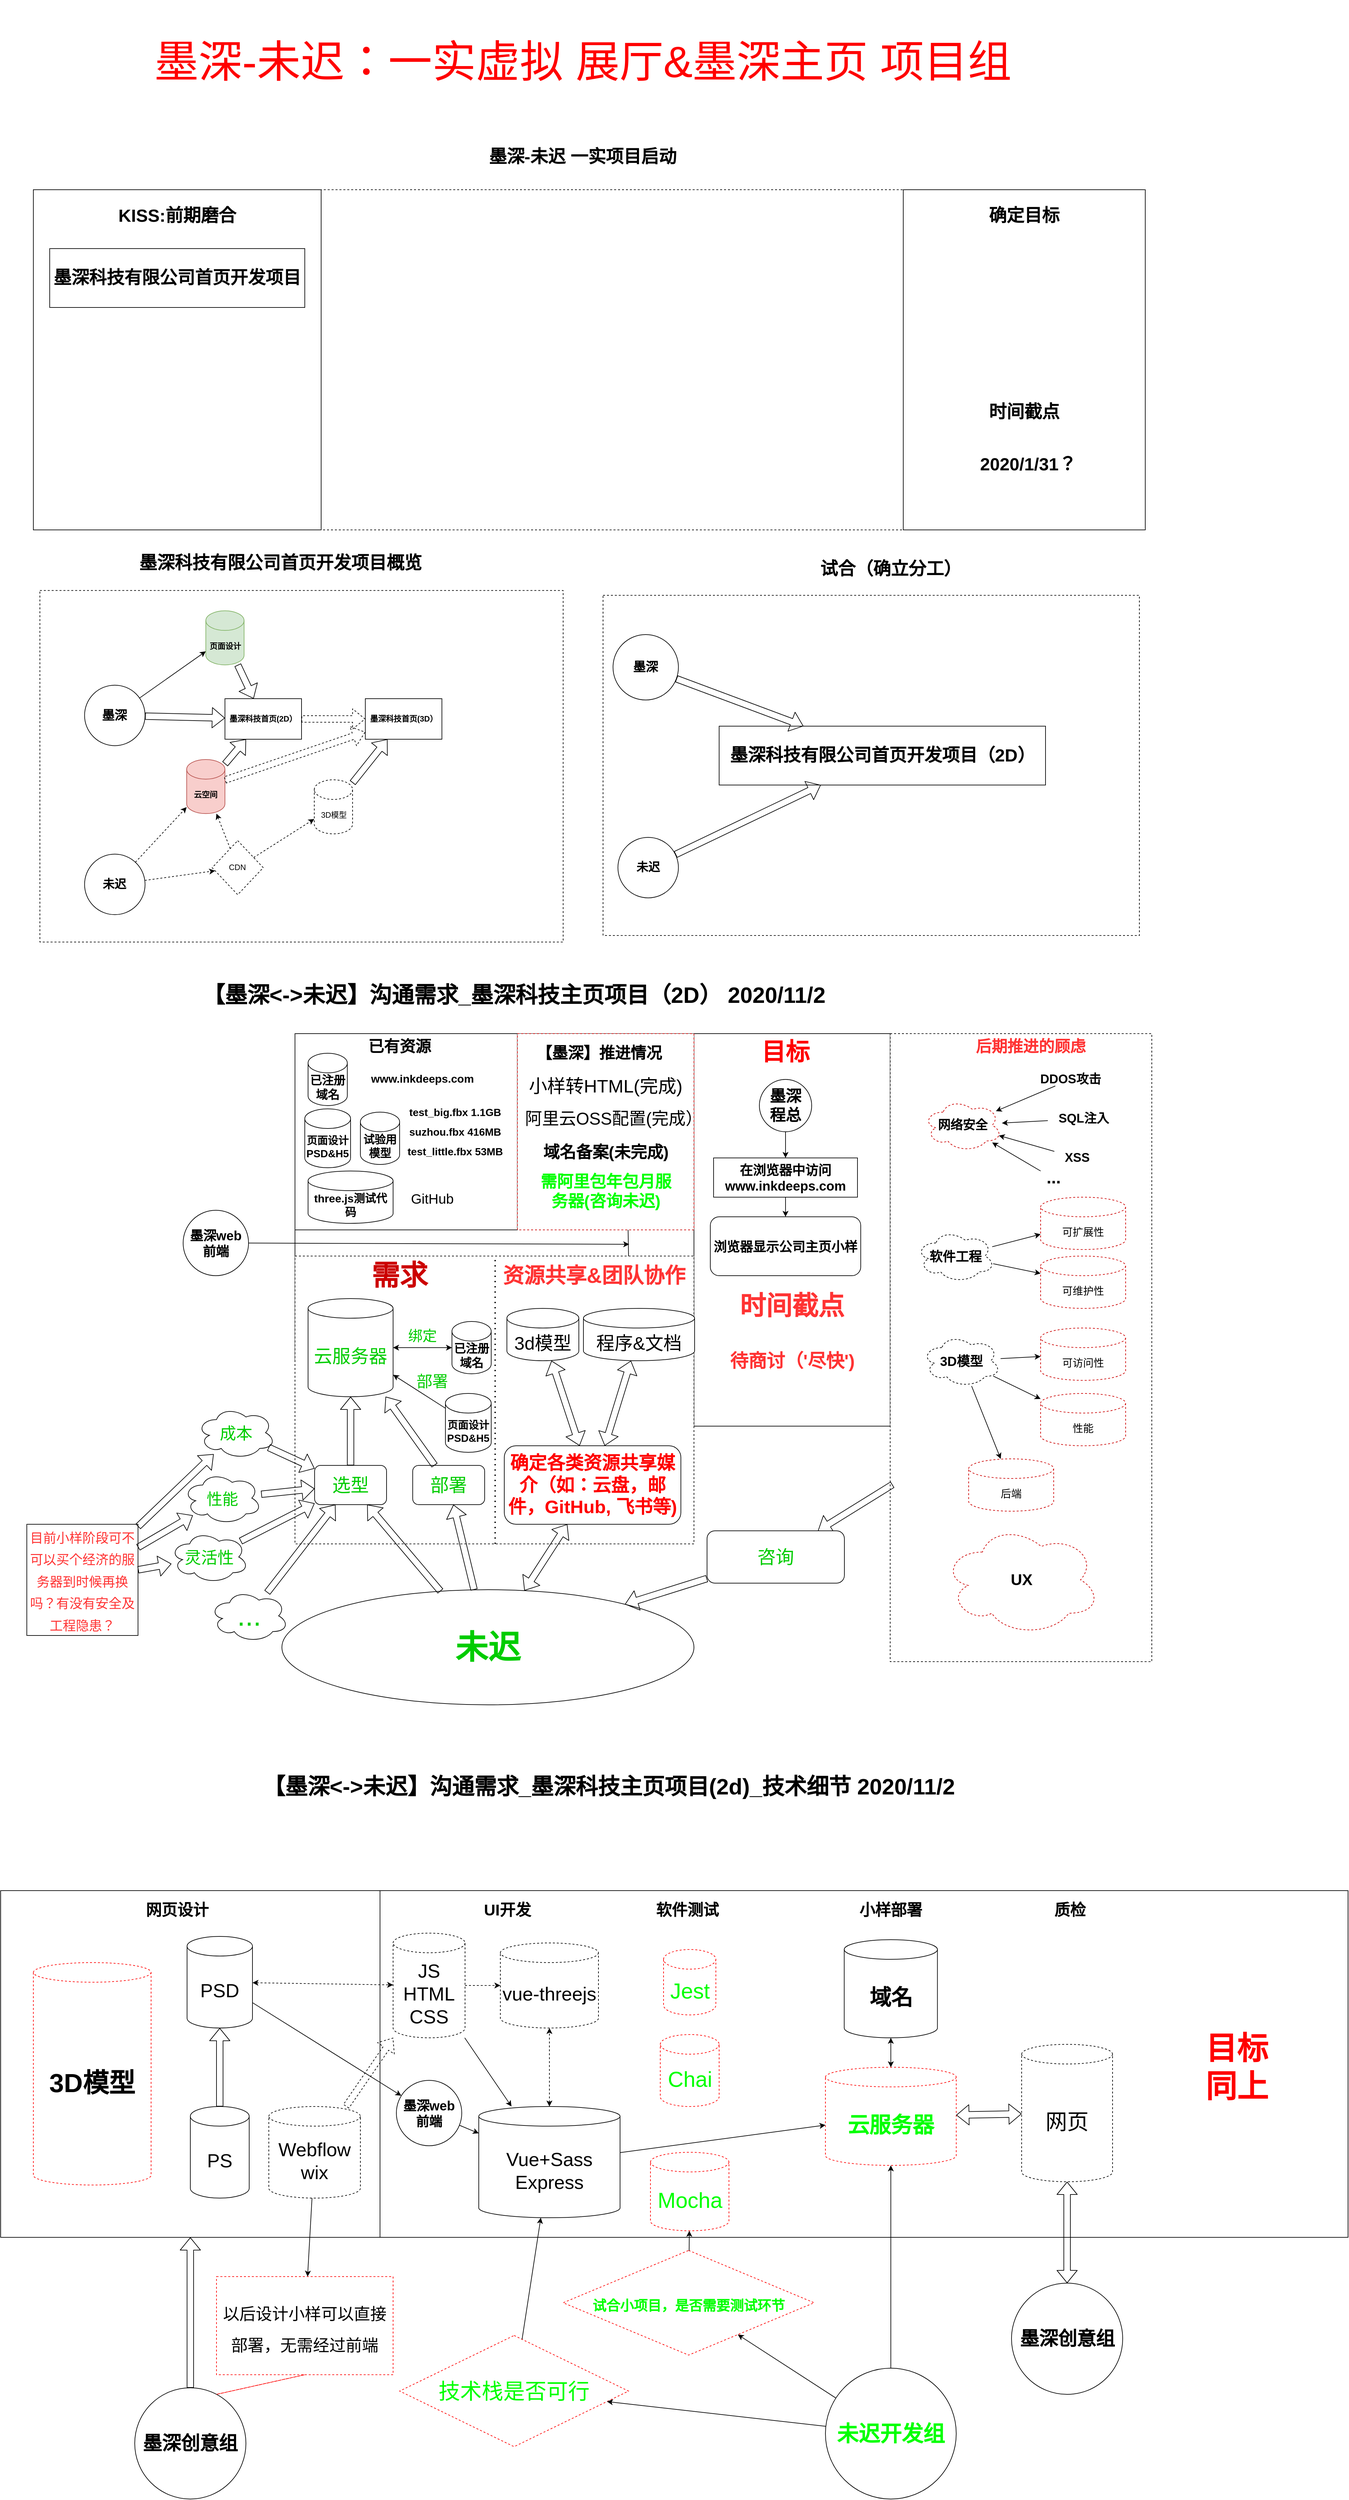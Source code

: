 <mxfile version="13.8.8" type="github">
  <diagram id="kuiyt1MhbL2v9OrnDHOi" name="Page-1">
    <mxGraphModel dx="3061" dy="2526" grid="1" gridSize="10" guides="1" tooltips="1" connect="1" arrows="1" fold="1" page="1" pageScale="1" pageWidth="827" pageHeight="1169" math="0" shadow="0">
      <root>
        <mxCell id="0" />
        <mxCell id="1" parent="0" />
        <mxCell id="Zh1UnJbAb8gPV4NuENTu-28" value="" style="rounded=0;whiteSpace=wrap;html=1;dashed=1;" parent="1" vertex="1">
          <mxGeometry x="421" y="40" width="820" height="520" as="geometry" />
        </mxCell>
        <mxCell id="Zh1UnJbAb8gPV4NuENTu-27" value="&lt;span style=&quot;font-size: 27px&quot;&gt;&lt;b&gt;试合（确立分工）&lt;/b&gt;&lt;/span&gt;" style="text;html=1;strokeColor=none;fillColor=none;align=center;verticalAlign=middle;whiteSpace=wrap;rounded=0;dashed=1;" parent="1" vertex="1">
          <mxGeometry x="691" y="-40" width="340" height="80" as="geometry" />
        </mxCell>
        <mxCell id="Zh1UnJbAb8gPV4NuENTu-29" value="&lt;b&gt;&lt;font style=&quot;font-size: 19px&quot;&gt;墨深&lt;/font&gt;&lt;/b&gt;" style="ellipse;whiteSpace=wrap;html=1;aspect=fixed;" parent="1" vertex="1">
          <mxGeometry x="436.25" y="100" width="100" height="100" as="geometry" />
        </mxCell>
        <mxCell id="TPo5QiDIO2kZ5POcdjzT-1" value="" style="group" parent="1" vertex="1" connectable="0">
          <mxGeometry x="-440" y="-50" width="800" height="620" as="geometry" />
        </mxCell>
        <mxCell id="Zh1UnJbAb8gPV4NuENTu-25" value="" style="rounded=0;whiteSpace=wrap;html=1;dashed=1;" parent="TPo5QiDIO2kZ5POcdjzT-1" vertex="1">
          <mxGeometry y="82.667" width="800" height="537.333" as="geometry" />
        </mxCell>
        <mxCell id="Zh1UnJbAb8gPV4NuENTu-2" value="&lt;b&gt;&lt;font style=&quot;font-size: 19px&quot;&gt;墨深&lt;/font&gt;&lt;/b&gt;" style="ellipse;whiteSpace=wrap;html=1;aspect=fixed;" parent="TPo5QiDIO2kZ5POcdjzT-1" vertex="1">
          <mxGeometry x="68.293" y="227.333" width="92.492" height="92.492" as="geometry" />
        </mxCell>
        <mxCell id="Zh1UnJbAb8gPV4NuENTu-3" value="&lt;b&gt;&lt;font style=&quot;font-size: 18px&quot;&gt;未迟&lt;/font&gt;&lt;/b&gt;" style="ellipse;whiteSpace=wrap;html=1;aspect=fixed;" parent="TPo5QiDIO2kZ5POcdjzT-1" vertex="1">
          <mxGeometry x="68.293" y="485.667" width="92.492" height="92.492" as="geometry" />
        </mxCell>
        <mxCell id="Zh1UnJbAb8gPV4NuENTu-4" value="" style="shape=flexArrow;endArrow=classic;html=1;" parent="TPo5QiDIO2kZ5POcdjzT-1" source="Zh1UnJbAb8gPV4NuENTu-2" target="Zh1UnJbAb8gPV4NuENTu-7" edge="1">
          <mxGeometry width="50" height="50" relative="1" as="geometry">
            <mxPoint x="165.854" y="268.667" as="sourcePoint" />
            <mxPoint x="282.927" y="279.0" as="targetPoint" />
          </mxGeometry>
        </mxCell>
        <mxCell id="Zh1UnJbAb8gPV4NuENTu-7" value="&lt;b&gt;墨深科技首页(2D）&lt;/b&gt;" style="rounded=0;whiteSpace=wrap;html=1;" parent="TPo5QiDIO2kZ5POcdjzT-1" vertex="1">
          <mxGeometry x="282.927" y="248.0" width="117.073" height="62.0" as="geometry" />
        </mxCell>
        <mxCell id="Zh1UnJbAb8gPV4NuENTu-9" value="&lt;b&gt;页面设计&lt;/b&gt;" style="shape=cylinder3;whiteSpace=wrap;html=1;boundedLbl=1;backgroundOutline=1;size=15;fillColor=#d5e8d4;strokeColor=#82b366;" parent="TPo5QiDIO2kZ5POcdjzT-1" vertex="1">
          <mxGeometry x="253.659" y="113.667" width="58.537" height="82.667" as="geometry" />
        </mxCell>
        <mxCell id="Zh1UnJbAb8gPV4NuENTu-10" value="&lt;b&gt;云空间&lt;/b&gt;" style="shape=cylinder3;whiteSpace=wrap;html=1;boundedLbl=1;backgroundOutline=1;size=15;fillColor=#f8cecc;strokeColor=#b85450;" parent="TPo5QiDIO2kZ5POcdjzT-1" vertex="1">
          <mxGeometry x="224.39" y="341" width="58.537" height="82.667" as="geometry" />
        </mxCell>
        <mxCell id="Zh1UnJbAb8gPV4NuENTu-11" value="" style="shape=flexArrow;endArrow=classic;html=1;" parent="TPo5QiDIO2kZ5POcdjzT-1" source="Zh1UnJbAb8gPV4NuENTu-10" target="Zh1UnJbAb8gPV4NuENTu-7" edge="1">
          <mxGeometry width="50" height="50" relative="1" as="geometry">
            <mxPoint x="536.585" y="397.833" as="sourcePoint" />
            <mxPoint x="585.366" y="346.167" as="targetPoint" />
          </mxGeometry>
        </mxCell>
        <mxCell id="Zh1UnJbAb8gPV4NuENTu-6" value="" style="shape=flexArrow;endArrow=classic;html=1;" parent="TPo5QiDIO2kZ5POcdjzT-1" source="Zh1UnJbAb8gPV4NuENTu-9" target="Zh1UnJbAb8gPV4NuENTu-7" edge="1">
          <mxGeometry width="50" height="50" relative="1" as="geometry">
            <mxPoint x="517.073" y="196.333" as="sourcePoint" />
            <mxPoint x="565.854" y="144.667" as="targetPoint" />
          </mxGeometry>
        </mxCell>
        <mxCell id="Zh1UnJbAb8gPV4NuENTu-13" value="" style="endArrow=classic;html=1;" parent="TPo5QiDIO2kZ5POcdjzT-1" source="Zh1UnJbAb8gPV4NuENTu-2" target="Zh1UnJbAb8gPV4NuENTu-9" edge="1">
          <mxGeometry width="50" height="50" relative="1" as="geometry">
            <mxPoint x="390.244" y="361.667" as="sourcePoint" />
            <mxPoint x="439.024" y="310" as="targetPoint" />
          </mxGeometry>
        </mxCell>
        <mxCell id="Zh1UnJbAb8gPV4NuENTu-14" value="" style="shape=flexArrow;endArrow=classic;html=1;dashed=1;" parent="TPo5QiDIO2kZ5POcdjzT-1" source="Zh1UnJbAb8gPV4NuENTu-7" target="Zh1UnJbAb8gPV4NuENTu-15" edge="1">
          <mxGeometry width="50" height="50" relative="1" as="geometry">
            <mxPoint x="390.244" y="361.667" as="sourcePoint" />
            <mxPoint x="487.805" y="279.0" as="targetPoint" />
          </mxGeometry>
        </mxCell>
        <mxCell id="Zh1UnJbAb8gPV4NuENTu-15" value="&lt;b&gt;墨深科技首页(3D）&lt;/b&gt;" style="rounded=0;whiteSpace=wrap;html=1;" parent="TPo5QiDIO2kZ5POcdjzT-1" vertex="1">
          <mxGeometry x="497.561" y="248.0" width="117.073" height="62.0" as="geometry" />
        </mxCell>
        <mxCell id="Zh1UnJbAb8gPV4NuENTu-16" value="3D模型" style="shape=cylinder3;whiteSpace=wrap;html=1;boundedLbl=1;backgroundOutline=1;size=15;dashed=1;" parent="TPo5QiDIO2kZ5POcdjzT-1" vertex="1">
          <mxGeometry x="419.512" y="372" width="58.537" height="82.667" as="geometry" />
        </mxCell>
        <mxCell id="Zh1UnJbAb8gPV4NuENTu-18" value="" style="endArrow=classic;html=1;dashed=1;" parent="TPo5QiDIO2kZ5POcdjzT-1" source="Zh1UnJbAb8gPV4NuENTu-3" target="Zh1UnJbAb8gPV4NuENTu-10" edge="1">
          <mxGeometry width="50" height="50" relative="1" as="geometry">
            <mxPoint x="165.854" y="506.333" as="sourcePoint" />
            <mxPoint x="214.634" y="454.667" as="targetPoint" />
          </mxGeometry>
        </mxCell>
        <mxCell id="Zh1UnJbAb8gPV4NuENTu-20" value="CDN" style="rhombus;whiteSpace=wrap;html=1;dashed=1;" parent="TPo5QiDIO2kZ5POcdjzT-1" vertex="1">
          <mxGeometry x="263.415" y="465.0" width="78.049" height="82.667" as="geometry" />
        </mxCell>
        <mxCell id="Zh1UnJbAb8gPV4NuENTu-21" value="" style="endArrow=classic;html=1;dashed=1;" parent="TPo5QiDIO2kZ5POcdjzT-1" source="Zh1UnJbAb8gPV4NuENTu-3" target="Zh1UnJbAb8gPV4NuENTu-20" edge="1">
          <mxGeometry width="50" height="50" relative="1" as="geometry">
            <mxPoint x="195.122" y="516.667" as="sourcePoint" />
            <mxPoint x="243.902" y="465.0" as="targetPoint" />
          </mxGeometry>
        </mxCell>
        <mxCell id="Zh1UnJbAb8gPV4NuENTu-22" value="" style="endArrow=classic;html=1;dashed=1;" parent="TPo5QiDIO2kZ5POcdjzT-1" source="Zh1UnJbAb8gPV4NuENTu-20" target="Zh1UnJbAb8gPV4NuENTu-10" edge="1">
          <mxGeometry width="50" height="50" relative="1" as="geometry">
            <mxPoint x="390.244" y="361.667" as="sourcePoint" />
            <mxPoint x="439.024" y="310" as="targetPoint" />
          </mxGeometry>
        </mxCell>
        <mxCell id="Zh1UnJbAb8gPV4NuENTu-23" value="" style="endArrow=classic;html=1;dashed=1;" parent="TPo5QiDIO2kZ5POcdjzT-1" source="Zh1UnJbAb8gPV4NuENTu-20" target="Zh1UnJbAb8gPV4NuENTu-16" edge="1">
          <mxGeometry width="50" height="50" relative="1" as="geometry">
            <mxPoint x="390.244" y="361.667" as="sourcePoint" />
            <mxPoint x="439.024" y="310" as="targetPoint" />
          </mxGeometry>
        </mxCell>
        <mxCell id="Zh1UnJbAb8gPV4NuENTu-12" value="" style="shape=flexArrow;endArrow=classic;html=1;" parent="TPo5QiDIO2kZ5POcdjzT-1" source="Zh1UnJbAb8gPV4NuENTu-16" target="Zh1UnJbAb8gPV4NuENTu-15" edge="1">
          <mxGeometry width="50" height="50" relative="1" as="geometry">
            <mxPoint x="517.073" y="408.167" as="sourcePoint" />
            <mxPoint x="565.854" y="356.5" as="targetPoint" />
          </mxGeometry>
        </mxCell>
        <mxCell id="Zh1UnJbAb8gPV4NuENTu-24" value="" style="shape=flexArrow;endArrow=classic;html=1;dashed=1;" parent="TPo5QiDIO2kZ5POcdjzT-1" source="Zh1UnJbAb8gPV4NuENTu-10" target="Zh1UnJbAb8gPV4NuENTu-15" edge="1">
          <mxGeometry width="50" height="50" relative="1" as="geometry">
            <mxPoint x="390.244" y="361.667" as="sourcePoint" />
            <mxPoint x="439.024" y="310" as="targetPoint" />
          </mxGeometry>
        </mxCell>
        <mxCell id="Zh1UnJbAb8gPV4NuENTu-26" value="&lt;b&gt;&lt;font style=&quot;font-size: 27px&quot;&gt;墨深科技有限公司首页开发项目概览&lt;/font&gt;&lt;/b&gt;" style="text;html=1;strokeColor=none;fillColor=none;align=center;verticalAlign=middle;whiteSpace=wrap;rounded=0;dashed=1;" parent="TPo5QiDIO2kZ5POcdjzT-1" vertex="1">
          <mxGeometry x="80" width="575.61" height="82.67" as="geometry" />
        </mxCell>
        <mxCell id="TPo5QiDIO2kZ5POcdjzT-6" value="&lt;span style=&quot;font-size: 34px&quot;&gt;&lt;b style=&quot;font-size: 34px&quot;&gt;【墨深&amp;lt;-&amp;gt;未迟】沟通需求_墨深科技主页项目（2D） 2020/11/2&lt;/b&gt;&lt;/span&gt;" style="text;html=1;strokeColor=none;fillColor=none;align=center;verticalAlign=middle;whiteSpace=wrap;rounded=0;dashed=1;fontSize=34;" parent="1" vertex="1">
          <mxGeometry x="-240" y="610" width="1050" height="82.67" as="geometry" />
        </mxCell>
        <mxCell id="TPo5QiDIO2kZ5POcdjzT-123" value="" style="rounded=0;whiteSpace=wrap;html=1;dashed=1;" parent="1" vertex="1">
          <mxGeometry x="-450" y="-580" width="1700" height="520" as="geometry" />
        </mxCell>
        <mxCell id="TPo5QiDIO2kZ5POcdjzT-124" value="&lt;span style=&quot;font-size: 27px&quot;&gt;&lt;b&gt;墨深-未迟 一实项目启动&lt;/b&gt;&lt;/span&gt;" style="text;html=1;strokeColor=none;fillColor=none;align=center;verticalAlign=middle;whiteSpace=wrap;rounded=0;dashed=1;" parent="1" vertex="1">
          <mxGeometry x="220" y="-670" width="340" height="80" as="geometry" />
        </mxCell>
        <mxCell id="TPo5QiDIO2kZ5POcdjzT-136" value="墨深-未迟：一实虚拟 展厅&amp;amp;墨深主页 项目组" style="text;html=1;strokeColor=none;fillColor=none;align=center;verticalAlign=middle;whiteSpace=wrap;rounded=0;fontSize=67;fontColor=#FF0000;" parent="1" vertex="1">
          <mxGeometry x="-317.5" y="-870" width="1415" height="190" as="geometry" />
        </mxCell>
        <mxCell id="TPo5QiDIO2kZ5POcdjzT-137" value="" style="group" parent="1" vertex="1" connectable="0">
          <mxGeometry x="-460" y="710" width="1720" height="1026" as="geometry" />
        </mxCell>
        <mxCell id="TPo5QiDIO2kZ5POcdjzT-5" value="" style="rounded=0;whiteSpace=wrap;html=1;" parent="TPo5QiDIO2kZ5POcdjzT-137" vertex="1">
          <mxGeometry x="410" width="780" height="500" as="geometry" />
        </mxCell>
        <mxCell id="TPo5QiDIO2kZ5POcdjzT-7" value="&lt;b&gt;&lt;font style=&quot;font-size: 20px&quot;&gt;墨深web前端&lt;/font&gt;&lt;/b&gt;" style="ellipse;whiteSpace=wrap;html=1;aspect=fixed;" parent="TPo5QiDIO2kZ5POcdjzT-137" vertex="1">
          <mxGeometry x="239" y="270" width="100" height="100" as="geometry" />
        </mxCell>
        <mxCell id="TPo5QiDIO2kZ5POcdjzT-10" value="" style="rounded=0;whiteSpace=wrap;html=1;" parent="TPo5QiDIO2kZ5POcdjzT-137" vertex="1">
          <mxGeometry x="410" width="340" height="300" as="geometry" />
        </mxCell>
        <mxCell id="TPo5QiDIO2kZ5POcdjzT-11" value="&lt;b&gt;&lt;font style=&quot;font-size: 24px&quot;&gt;已有资源&lt;/font&gt;&lt;/b&gt;" style="text;html=1;strokeColor=none;fillColor=none;align=center;verticalAlign=middle;whiteSpace=wrap;rounded=0;" parent="TPo5QiDIO2kZ5POcdjzT-137" vertex="1">
          <mxGeometry x="520" y="10" width="100" height="20" as="geometry" />
        </mxCell>
        <mxCell id="TPo5QiDIO2kZ5POcdjzT-9" value="&lt;b&gt;&lt;font style=&quot;font-size: 18px&quot;&gt;已注册域名&lt;/font&gt;&lt;/b&gt;" style="shape=cylinder3;whiteSpace=wrap;html=1;boundedLbl=1;backgroundOutline=1;size=15;" parent="TPo5QiDIO2kZ5POcdjzT-137" vertex="1">
          <mxGeometry x="430" y="30" width="60" height="80" as="geometry" />
        </mxCell>
        <mxCell id="TPo5QiDIO2kZ5POcdjzT-12" value="&lt;b&gt;&lt;font style=&quot;font-size: 17px&quot;&gt;www.inkdeeps.com&lt;/font&gt;&lt;/b&gt;" style="text;html=1;strokeColor=none;fillColor=none;align=center;verticalAlign=middle;whiteSpace=wrap;rounded=0;" parent="TPo5QiDIO2kZ5POcdjzT-137" vertex="1">
          <mxGeometry x="500" y="60" width="210" height="20" as="geometry" />
        </mxCell>
        <mxCell id="TPo5QiDIO2kZ5POcdjzT-13" value="" style="rounded=0;whiteSpace=wrap;html=1;" parent="TPo5QiDIO2kZ5POcdjzT-137" vertex="1">
          <mxGeometry x="1020" width="300" height="600" as="geometry" />
        </mxCell>
        <mxCell id="TPo5QiDIO2kZ5POcdjzT-14" value="&lt;b&gt;&lt;font style=&quot;font-size: 16px&quot;&gt;页面设计PSD&amp;amp;H5&lt;/font&gt;&lt;/b&gt;" style="shape=cylinder3;whiteSpace=wrap;html=1;boundedLbl=1;backgroundOutline=1;size=15;" parent="TPo5QiDIO2kZ5POcdjzT-137" vertex="1">
          <mxGeometry x="425" y="115" width="70" height="90" as="geometry" />
        </mxCell>
        <mxCell id="TPo5QiDIO2kZ5POcdjzT-15" value="&lt;b&gt;&lt;font style=&quot;font-size: 37px&quot;&gt;目标&lt;/font&gt;&lt;/b&gt;" style="text;html=1;strokeColor=none;fillColor=none;align=center;verticalAlign=middle;whiteSpace=wrap;rounded=0;fontColor=#FF0000;" parent="TPo5QiDIO2kZ5POcdjzT-137" vertex="1">
          <mxGeometry x="1110" y="19" width="100" height="20" as="geometry" />
        </mxCell>
        <mxCell id="TPo5QiDIO2kZ5POcdjzT-16" value="" style="endArrow=classic;html=1;" parent="TPo5QiDIO2kZ5POcdjzT-137" source="TPo5QiDIO2kZ5POcdjzT-7" edge="1">
          <mxGeometry width="50" height="50" relative="1" as="geometry">
            <mxPoint x="329" y="390" as="sourcePoint" />
            <mxPoint x="921" y="322" as="targetPoint" />
          </mxGeometry>
        </mxCell>
        <mxCell id="TPo5QiDIO2kZ5POcdjzT-8" value="&lt;b&gt;&lt;font style=&quot;font-size: 24px&quot;&gt;墨深 程总&lt;/font&gt;&lt;/b&gt;" style="ellipse;whiteSpace=wrap;html=1;aspect=fixed;" parent="TPo5QiDIO2kZ5POcdjzT-137" vertex="1">
          <mxGeometry x="1120" y="70" width="80" height="80" as="geometry" />
        </mxCell>
        <mxCell id="TPo5QiDIO2kZ5POcdjzT-18" value="" style="rounded=0;whiteSpace=wrap;html=1;dashed=1;" parent="TPo5QiDIO2kZ5POcdjzT-137" vertex="1">
          <mxGeometry x="1320" width="400" height="960" as="geometry" />
        </mxCell>
        <mxCell id="TPo5QiDIO2kZ5POcdjzT-19" value="&lt;span style=&quot;font-size: 24px&quot;&gt;&lt;b&gt;后期推进的顾虑&lt;/b&gt;&lt;/span&gt;" style="text;html=1;strokeColor=none;fillColor=none;align=center;verticalAlign=middle;whiteSpace=wrap;rounded=0;fontColor=#FF3333;" parent="TPo5QiDIO2kZ5POcdjzT-137" vertex="1">
          <mxGeometry x="1430" y="10" width="210" height="20" as="geometry" />
        </mxCell>
        <mxCell id="TPo5QiDIO2kZ5POcdjzT-20" value="&lt;b&gt;&lt;font style=&quot;font-size: 20px&quot;&gt;3D模型&lt;/font&gt;&lt;/b&gt;" style="ellipse;shape=cloud;whiteSpace=wrap;html=1;dashed=1;" parent="TPo5QiDIO2kZ5POcdjzT-137" vertex="1">
          <mxGeometry x="1369" y="460" width="120" height="80" as="geometry" />
        </mxCell>
        <mxCell id="TPo5QiDIO2kZ5POcdjzT-22" value="" style="rounded=0;whiteSpace=wrap;html=1;dashed=1;fontColor=#CC0000;labelBorderColor=#CC0000;" parent="TPo5QiDIO2kZ5POcdjzT-137" vertex="1">
          <mxGeometry x="410" y="340" width="610" height="440" as="geometry" />
        </mxCell>
        <mxCell id="TPo5QiDIO2kZ5POcdjzT-24" value="&lt;b&gt;&lt;font style=&quot;font-size: 43px&quot;&gt;需求&lt;/font&gt;&lt;/b&gt;" style="text;html=1;strokeColor=none;fillColor=none;align=center;verticalAlign=middle;whiteSpace=wrap;rounded=0;fontColor=#CC0000;" parent="TPo5QiDIO2kZ5POcdjzT-137" vertex="1">
          <mxGeometry x="520" y="360" width="100" height="20" as="geometry" />
        </mxCell>
        <mxCell id="TPo5QiDIO2kZ5POcdjzT-28" value="" style="rounded=0;whiteSpace=wrap;html=1;dashed=1;strokeColor=#CC0000;" parent="TPo5QiDIO2kZ5POcdjzT-137" vertex="1">
          <mxGeometry x="750" width="270" height="300" as="geometry" />
        </mxCell>
        <mxCell id="TPo5QiDIO2kZ5POcdjzT-29" value="&lt;span style=&quot;font-size: 24px&quot;&gt;&lt;b&gt;【墨深】推进情况&lt;/b&gt;&lt;/span&gt;" style="text;html=1;strokeColor=none;fillColor=none;align=center;verticalAlign=middle;whiteSpace=wrap;rounded=0;" parent="TPo5QiDIO2kZ5POcdjzT-137" vertex="1">
          <mxGeometry x="760" y="20" width="230" height="20" as="geometry" />
        </mxCell>
        <mxCell id="TPo5QiDIO2kZ5POcdjzT-31" value="&lt;b&gt;&lt;font style=&quot;font-size: 20px&quot;&gt;在浏览器中访问 www.inkdeeps.com&lt;/font&gt;&lt;/b&gt;" style="rounded=0;whiteSpace=wrap;html=1;fontColor=#000000;" parent="TPo5QiDIO2kZ5POcdjzT-137" vertex="1">
          <mxGeometry x="1050" y="190" width="220" height="60" as="geometry" />
        </mxCell>
        <mxCell id="TPo5QiDIO2kZ5POcdjzT-32" style="edgeStyle=orthogonalEdgeStyle;rounded=0;orthogonalLoop=1;jettySize=auto;html=1;exitX=0.5;exitY=1;exitDx=0;exitDy=0;fontColor=#000000;" parent="TPo5QiDIO2kZ5POcdjzT-137" source="TPo5QiDIO2kZ5POcdjzT-8" target="TPo5QiDIO2kZ5POcdjzT-31" edge="1">
          <mxGeometry relative="1" as="geometry" />
        </mxCell>
        <mxCell id="TPo5QiDIO2kZ5POcdjzT-34" value="&lt;b&gt;&lt;font style=&quot;font-size: 20px&quot;&gt;浏览器显示公司主页小样&lt;/font&gt;&lt;/b&gt;" style="rounded=1;whiteSpace=wrap;html=1;fontColor=#000000;" parent="TPo5QiDIO2kZ5POcdjzT-137" vertex="1">
          <mxGeometry x="1045" y="280" width="230" height="90" as="geometry" />
        </mxCell>
        <mxCell id="TPo5QiDIO2kZ5POcdjzT-35" style="edgeStyle=orthogonalEdgeStyle;rounded=0;orthogonalLoop=1;jettySize=auto;html=1;exitX=0.5;exitY=1;exitDx=0;exitDy=0;fontColor=#000000;" parent="TPo5QiDIO2kZ5POcdjzT-137" source="TPo5QiDIO2kZ5POcdjzT-31" target="TPo5QiDIO2kZ5POcdjzT-34" edge="1">
          <mxGeometry relative="1" as="geometry" />
        </mxCell>
        <mxCell id="TPo5QiDIO2kZ5POcdjzT-36" value="&lt;b&gt;&lt;font style=&quot;font-size: 40px&quot;&gt;时间截点&lt;/font&gt;&lt;/b&gt;" style="text;html=1;strokeColor=none;fillColor=none;align=center;verticalAlign=middle;whiteSpace=wrap;rounded=0;fontColor=#FF3333;" parent="TPo5QiDIO2kZ5POcdjzT-137" vertex="1">
          <mxGeometry x="1070" y="400" width="200" height="30" as="geometry" />
        </mxCell>
        <mxCell id="TPo5QiDIO2kZ5POcdjzT-37" value="&lt;b&gt;&lt;font style=&quot;font-size: 17px&quot;&gt;试验用模型&lt;/font&gt;&lt;/b&gt;" style="shape=cylinder3;whiteSpace=wrap;html=1;boundedLbl=1;backgroundOutline=1;size=15;fontColor=#000000;" parent="TPo5QiDIO2kZ5POcdjzT-137" vertex="1">
          <mxGeometry x="510" y="120" width="60" height="80" as="geometry" />
        </mxCell>
        <mxCell id="TPo5QiDIO2kZ5POcdjzT-39" value="&lt;b style=&quot;font-size: 16px;&quot;&gt;test_big.fbx 1.1GB&lt;/b&gt;" style="text;html=1;strokeColor=none;fillColor=none;align=center;verticalAlign=middle;whiteSpace=wrap;rounded=0;dashed=1;fontColor=#000000;fontSize=16;" parent="TPo5QiDIO2kZ5POcdjzT-137" vertex="1">
          <mxGeometry x="580" y="110" width="150" height="20" as="geometry" />
        </mxCell>
        <mxCell id="TPo5QiDIO2kZ5POcdjzT-48" value="&lt;b style=&quot;font-size: 16px&quot;&gt;suzhou.fbx 416MB&lt;/b&gt;" style="text;html=1;strokeColor=none;fillColor=none;align=center;verticalAlign=middle;whiteSpace=wrap;rounded=0;dashed=1;fontColor=#000000;fontSize=16;" parent="TPo5QiDIO2kZ5POcdjzT-137" vertex="1">
          <mxGeometry x="580" y="140" width="150" height="20" as="geometry" />
        </mxCell>
        <mxCell id="TPo5QiDIO2kZ5POcdjzT-49" value="&lt;span style=&quot;font-size: 17px&quot;&gt;&lt;b&gt;three.js测试代码&lt;/b&gt;&lt;/span&gt;" style="shape=cylinder3;whiteSpace=wrap;html=1;boundedLbl=1;backgroundOutline=1;size=15;fontColor=#000000;" parent="TPo5QiDIO2kZ5POcdjzT-137" vertex="1">
          <mxGeometry x="430" y="210" width="130" height="80" as="geometry" />
        </mxCell>
        <mxCell id="TPo5QiDIO2kZ5POcdjzT-50" value="&lt;b style=&quot;font-size: 16px&quot;&gt;test_little.fbx 53MB&lt;/b&gt;" style="text;html=1;strokeColor=none;fillColor=none;align=center;verticalAlign=middle;whiteSpace=wrap;rounded=0;dashed=1;fontColor=#000000;fontSize=16;" parent="TPo5QiDIO2kZ5POcdjzT-137" vertex="1">
          <mxGeometry x="580" y="170" width="150" height="20" as="geometry" />
        </mxCell>
        <mxCell id="TPo5QiDIO2kZ5POcdjzT-51" value="" style="endArrow=none;html=1;fontSize=16;fontColor=#000000;entryX=0.627;entryY=1;entryDx=0;entryDy=0;entryPerimeter=0;" parent="TPo5QiDIO2kZ5POcdjzT-137" target="TPo5QiDIO2kZ5POcdjzT-28" edge="1">
          <mxGeometry width="50" height="50" relative="1" as="geometry">
            <mxPoint x="920" y="340" as="sourcePoint" />
            <mxPoint x="970" y="290" as="targetPoint" />
          </mxGeometry>
        </mxCell>
        <mxCell id="TPo5QiDIO2kZ5POcdjzT-53" value="&lt;b style=&quot;font-size: 32px;&quot;&gt;&lt;font style=&quot;font-size: 32px;&quot;&gt;资源共享&amp;amp;团队协作&lt;/font&gt;&lt;/b&gt;" style="text;html=1;strokeColor=none;fillColor=none;align=center;verticalAlign=middle;whiteSpace=wrap;rounded=0;fontColor=#FF3333;fontSize=32;" parent="TPo5QiDIO2kZ5POcdjzT-137" vertex="1">
          <mxGeometry x="700" y="355" width="335" height="30" as="geometry" />
        </mxCell>
        <mxCell id="TPo5QiDIO2kZ5POcdjzT-54" value="" style="group" parent="TPo5QiDIO2kZ5POcdjzT-137" vertex="1" connectable="0">
          <mxGeometry x="1371" y="60" width="300" height="140" as="geometry" />
        </mxCell>
        <mxCell id="TPo5QiDIO2kZ5POcdjzT-40" value="&lt;b&gt;&lt;font style=&quot;font-size: 19px&quot;&gt;网络安全&lt;/font&gt;&lt;/b&gt;" style="ellipse;shape=cloud;whiteSpace=wrap;html=1;dashed=1;strokeColor=#CC0000;fontColor=#000000;" parent="TPo5QiDIO2kZ5POcdjzT-54" vertex="1">
          <mxGeometry y="40" width="120" height="80" as="geometry" />
        </mxCell>
        <mxCell id="TPo5QiDIO2kZ5POcdjzT-41" value="" style="endArrow=classic;html=1;fontColor=#000000;" parent="TPo5QiDIO2kZ5POcdjzT-54" source="TPo5QiDIO2kZ5POcdjzT-42" target="TPo5QiDIO2kZ5POcdjzT-40" edge="1">
          <mxGeometry width="50" height="50" relative="1" as="geometry">
            <mxPoint x="180" y="80" as="sourcePoint" />
            <mxPoint x="230" y="30" as="targetPoint" />
          </mxGeometry>
        </mxCell>
        <mxCell id="TPo5QiDIO2kZ5POcdjzT-42" value="&lt;b&gt;&lt;font style=&quot;font-size: 19px&quot;&gt;DDOS攻击&lt;/font&gt;&lt;/b&gt;" style="text;html=1;strokeColor=none;fillColor=none;align=center;verticalAlign=middle;whiteSpace=wrap;rounded=0;dashed=1;fontColor=#000000;" parent="TPo5QiDIO2kZ5POcdjzT-54" vertex="1">
          <mxGeometry x="170" width="110" height="20" as="geometry" />
        </mxCell>
        <mxCell id="TPo5QiDIO2kZ5POcdjzT-43" value="&lt;span style=&quot;font-size: 19px&quot;&gt;&lt;b&gt;SQL注入&lt;/b&gt;&lt;/span&gt;" style="text;html=1;strokeColor=none;fillColor=none;align=center;verticalAlign=middle;whiteSpace=wrap;rounded=0;dashed=1;fontColor=#000000;" parent="TPo5QiDIO2kZ5POcdjzT-54" vertex="1">
          <mxGeometry x="190" y="60" width="110" height="20" as="geometry" />
        </mxCell>
        <mxCell id="TPo5QiDIO2kZ5POcdjzT-45" value="" style="endArrow=classic;html=1;fontColor=#000000;" parent="TPo5QiDIO2kZ5POcdjzT-54" source="TPo5QiDIO2kZ5POcdjzT-43" target="TPo5QiDIO2kZ5POcdjzT-40" edge="1">
          <mxGeometry width="50" height="50" relative="1" as="geometry">
            <mxPoint x="211.429" y="30" as="sourcePoint" />
            <mxPoint x="120.62" y="68.525" as="targetPoint" />
          </mxGeometry>
        </mxCell>
        <mxCell id="TPo5QiDIO2kZ5POcdjzT-46" value="&lt;span style=&quot;font-size: 19px&quot;&gt;&lt;b&gt;XSS&lt;/b&gt;&lt;/span&gt;" style="text;html=1;strokeColor=none;fillColor=none;align=center;verticalAlign=middle;whiteSpace=wrap;rounded=0;dashed=1;fontColor=#000000;" parent="TPo5QiDIO2kZ5POcdjzT-54" vertex="1">
          <mxGeometry x="180" y="120" width="110" height="20" as="geometry" />
        </mxCell>
        <mxCell id="TPo5QiDIO2kZ5POcdjzT-47" value="" style="endArrow=classic;html=1;fontColor=#000000;" parent="TPo5QiDIO2kZ5POcdjzT-54" source="TPo5QiDIO2kZ5POcdjzT-46" target="TPo5QiDIO2kZ5POcdjzT-40" edge="1">
          <mxGeometry width="50" height="50" relative="1" as="geometry">
            <mxPoint x="200" y="82.973" as="sourcePoint" />
            <mxPoint x="129.804" y="86.767" as="targetPoint" />
          </mxGeometry>
        </mxCell>
        <mxCell id="TPo5QiDIO2kZ5POcdjzT-55" value="&lt;span style=&quot;font-size: 20px&quot;&gt;&lt;b&gt;软件工程&lt;/b&gt;&lt;/span&gt;" style="ellipse;shape=cloud;whiteSpace=wrap;html=1;dashed=1;" parent="TPo5QiDIO2kZ5POcdjzT-137" vertex="1">
          <mxGeometry x="1360" y="300" width="120" height="80" as="geometry" />
        </mxCell>
        <mxCell id="TPo5QiDIO2kZ5POcdjzT-56" value="可扩展性" style="shape=cylinder3;whiteSpace=wrap;html=1;boundedLbl=1;backgroundOutline=1;size=15;dashed=1;strokeColor=#CC0000;fontSize=16;fontColor=#000000;" parent="TPo5QiDIO2kZ5POcdjzT-137" vertex="1">
          <mxGeometry x="1550" y="250" width="130" height="80" as="geometry" />
        </mxCell>
        <mxCell id="TPo5QiDIO2kZ5POcdjzT-57" value="可维护性" style="shape=cylinder3;whiteSpace=wrap;html=1;boundedLbl=1;backgroundOutline=1;size=15;dashed=1;strokeColor=#CC0000;fontSize=16;fontColor=#000000;" parent="TPo5QiDIO2kZ5POcdjzT-137" vertex="1">
          <mxGeometry x="1550" y="340" width="130" height="80" as="geometry" />
        </mxCell>
        <mxCell id="TPo5QiDIO2kZ5POcdjzT-59" value="" style="endArrow=classic;html=1;fontSize=16;fontColor=#000000;" parent="TPo5QiDIO2kZ5POcdjzT-137" source="TPo5QiDIO2kZ5POcdjzT-55" target="TPo5QiDIO2kZ5POcdjzT-56" edge="1">
          <mxGeometry width="50" height="50" relative="1" as="geometry">
            <mxPoint x="1170" y="420" as="sourcePoint" />
            <mxPoint x="1220" y="370" as="targetPoint" />
          </mxGeometry>
        </mxCell>
        <mxCell id="TPo5QiDIO2kZ5POcdjzT-60" value="" style="endArrow=classic;html=1;fontSize=16;fontColor=#000000;" parent="TPo5QiDIO2kZ5POcdjzT-137" source="TPo5QiDIO2kZ5POcdjzT-55" target="TPo5QiDIO2kZ5POcdjzT-57" edge="1">
          <mxGeometry width="50" height="50" relative="1" as="geometry">
            <mxPoint x="1170" y="420" as="sourcePoint" />
            <mxPoint x="1220" y="370" as="targetPoint" />
          </mxGeometry>
        </mxCell>
        <mxCell id="TPo5QiDIO2kZ5POcdjzT-61" value="&lt;b&gt;&lt;font style=&quot;font-size: 26px&quot;&gt;...&lt;/font&gt;&lt;/b&gt;" style="text;html=1;strokeColor=none;fillColor=none;align=center;verticalAlign=middle;whiteSpace=wrap;rounded=0;dashed=1;fontSize=16;fontColor=#000000;" parent="TPo5QiDIO2kZ5POcdjzT-137" vertex="1">
          <mxGeometry x="1550" y="210" width="40" height="20" as="geometry" />
        </mxCell>
        <mxCell id="TPo5QiDIO2kZ5POcdjzT-62" value="" style="endArrow=classic;html=1;fontSize=16;fontColor=#000000;exitX=0;exitY=0;exitDx=0;exitDy=0;" parent="TPo5QiDIO2kZ5POcdjzT-137" source="TPo5QiDIO2kZ5POcdjzT-61" target="TPo5QiDIO2kZ5POcdjzT-40" edge="1">
          <mxGeometry width="50" height="50" relative="1" as="geometry">
            <mxPoint x="1170" y="340" as="sourcePoint" />
            <mxPoint x="1220" y="290" as="targetPoint" />
          </mxGeometry>
        </mxCell>
        <mxCell id="TPo5QiDIO2kZ5POcdjzT-63" value="可访问性" style="shape=cylinder3;whiteSpace=wrap;html=1;boundedLbl=1;backgroundOutline=1;size=15;dashed=1;strokeColor=#CC0000;fontSize=16;fontColor=#000000;" parent="TPo5QiDIO2kZ5POcdjzT-137" vertex="1">
          <mxGeometry x="1550" y="450" width="130" height="80" as="geometry" />
        </mxCell>
        <mxCell id="TPo5QiDIO2kZ5POcdjzT-64" value="" style="endArrow=classic;html=1;fontSize=16;fontColor=#000000;" parent="TPo5QiDIO2kZ5POcdjzT-137" source="TPo5QiDIO2kZ5POcdjzT-20" target="TPo5QiDIO2kZ5POcdjzT-63" edge="1">
          <mxGeometry width="50" height="50" relative="1" as="geometry">
            <mxPoint x="1479" y="460" as="sourcePoint" />
            <mxPoint x="1529" y="410" as="targetPoint" />
          </mxGeometry>
        </mxCell>
        <mxCell id="TPo5QiDIO2kZ5POcdjzT-65" value="&lt;span style=&quot;font-size: 24px&quot;&gt;&lt;b&gt;UX&lt;/b&gt;&lt;/span&gt;" style="ellipse;shape=cloud;whiteSpace=wrap;html=1;dashed=1;strokeColor=#CC0000;fontSize=16;fontColor=#000000;" parent="TPo5QiDIO2kZ5POcdjzT-137" vertex="1">
          <mxGeometry x="1401" y="750" width="240" height="170" as="geometry" />
        </mxCell>
        <mxCell id="TPo5QiDIO2kZ5POcdjzT-66" value="&lt;font style=&quot;font-size: 28px;&quot;&gt;小样转HTML(完成)&lt;/font&gt;" style="text;html=1;strokeColor=none;fillColor=none;align=center;verticalAlign=middle;whiteSpace=wrap;rounded=0;dashed=1;fontSize=28;fontColor=#000000;" parent="TPo5QiDIO2kZ5POcdjzT-137" vertex="1">
          <mxGeometry x="760" y="70" width="250" height="20" as="geometry" />
        </mxCell>
        <mxCell id="TPo5QiDIO2kZ5POcdjzT-67" value="&lt;span style=&quot;font-size: 26px;&quot;&gt;阿里云OSS配置(完成）&lt;/span&gt;" style="text;html=1;strokeColor=none;fillColor=none;align=center;verticalAlign=middle;whiteSpace=wrap;rounded=0;dashed=1;fontSize=26;fontColor=#000000;" parent="TPo5QiDIO2kZ5POcdjzT-137" vertex="1">
          <mxGeometry x="745" y="120" width="305" height="20" as="geometry" />
        </mxCell>
        <mxCell id="TPo5QiDIO2kZ5POcdjzT-68" value="&lt;b&gt;&lt;font style=&quot;font-size: 25px&quot;&gt;域名备案(未完成)&lt;/font&gt;&lt;/b&gt;" style="text;html=1;strokeColor=none;fillColor=none;align=center;verticalAlign=middle;whiteSpace=wrap;rounded=0;dashed=1;fontSize=16;fontColor=#000000;" parent="TPo5QiDIO2kZ5POcdjzT-137" vertex="1">
          <mxGeometry x="782.5" y="170" width="205" height="20" as="geometry" />
        </mxCell>
        <mxCell id="TPo5QiDIO2kZ5POcdjzT-69" value="&lt;b&gt;&lt;font style=&quot;font-size: 25px&quot;&gt;需阿里包年包月服务器(咨询未迟)&lt;/font&gt;&lt;/b&gt;" style="text;html=1;strokeColor=none;fillColor=none;align=center;verticalAlign=middle;whiteSpace=wrap;rounded=0;dashed=1;fontSize=16;fontColor=#00FF00;" parent="TPo5QiDIO2kZ5POcdjzT-137" vertex="1">
          <mxGeometry x="782.5" y="230" width="205" height="20" as="geometry" />
        </mxCell>
        <mxCell id="TPo5QiDIO2kZ5POcdjzT-71" value="性能" style="shape=cylinder3;whiteSpace=wrap;html=1;boundedLbl=1;backgroundOutline=1;size=15;dashed=1;strokeColor=#CC0000;fontSize=16;fontColor=#000000;" parent="TPo5QiDIO2kZ5POcdjzT-137" vertex="1">
          <mxGeometry x="1550" y="550" width="130" height="80" as="geometry" />
        </mxCell>
        <mxCell id="TPo5QiDIO2kZ5POcdjzT-72" value="" style="endArrow=classic;html=1;fontSize=28;fontColor=#000000;" parent="TPo5QiDIO2kZ5POcdjzT-137" source="TPo5QiDIO2kZ5POcdjzT-20" target="TPo5QiDIO2kZ5POcdjzT-71" edge="1">
          <mxGeometry width="50" height="50" relative="1" as="geometry">
            <mxPoint x="950" y="440" as="sourcePoint" />
            <mxPoint x="1000" y="390" as="targetPoint" />
          </mxGeometry>
        </mxCell>
        <mxCell id="TPo5QiDIO2kZ5POcdjzT-73" value="&lt;font style=&quot;font-size: 21px&quot;&gt;GitHub&lt;/font&gt;" style="text;html=1;strokeColor=none;fillColor=none;align=center;verticalAlign=middle;whiteSpace=wrap;rounded=0;dashed=1;fontSize=28;fontColor=#000000;" parent="TPo5QiDIO2kZ5POcdjzT-137" vertex="1">
          <mxGeometry x="600" y="240" width="40" height="20" as="geometry" />
        </mxCell>
        <mxCell id="TPo5QiDIO2kZ5POcdjzT-75" value="待商讨（&#39;尽快&#39;)" style="text;html=1;strokeColor=none;fillColor=none;align=center;verticalAlign=middle;whiteSpace=wrap;rounded=0;dashed=1;fontSize=28;fontStyle=1;fontColor=#FF3333;" parent="TPo5QiDIO2kZ5POcdjzT-137" vertex="1">
          <mxGeometry x="1072.5" y="490" width="195" height="20" as="geometry" />
        </mxCell>
        <mxCell id="TPo5QiDIO2kZ5POcdjzT-76" value="后端" style="shape=cylinder3;whiteSpace=wrap;html=1;boundedLbl=1;backgroundOutline=1;size=15;dashed=1;strokeColor=#CC0000;fontSize=16;fontColor=#000000;" parent="TPo5QiDIO2kZ5POcdjzT-137" vertex="1">
          <mxGeometry x="1440" y="650" width="130" height="80" as="geometry" />
        </mxCell>
        <mxCell id="TPo5QiDIO2kZ5POcdjzT-78" value="" style="endArrow=classic;html=1;fontSize=28;fontColor=#000000;" parent="TPo5QiDIO2kZ5POcdjzT-137" source="TPo5QiDIO2kZ5POcdjzT-20" target="TPo5QiDIO2kZ5POcdjzT-76" edge="1">
          <mxGeometry width="50" height="50" relative="1" as="geometry">
            <mxPoint x="1439.997" y="549.999" as="sourcePoint" />
            <mxPoint x="1512.42" y="585.068" as="targetPoint" />
          </mxGeometry>
        </mxCell>
        <mxCell id="TPo5QiDIO2kZ5POcdjzT-82" value="" style="shape=flexArrow;endArrow=classic;html=1;fontSize=28;fontColor=#FFFF00;exitX=0.007;exitY=0.888;exitDx=0;exitDy=0;exitPerimeter=0;" parent="TPo5QiDIO2kZ5POcdjzT-137" target="TPo5QiDIO2kZ5POcdjzT-102" edge="1">
          <mxGeometry width="50" height="50" relative="1" as="geometry">
            <mxPoint x="1323.55" y="689.36" as="sourcePoint" />
            <mxPoint x="1190" y="780" as="targetPoint" />
          </mxGeometry>
        </mxCell>
        <mxCell id="TPo5QiDIO2kZ5POcdjzT-84" value="&lt;span&gt;&lt;b&gt;&lt;font style=&quot;font-size: 50px&quot;&gt;未迟&lt;/font&gt;&lt;/b&gt;&lt;/span&gt;" style="ellipse;whiteSpace=wrap;html=1;strokeColor=#000000;fontSize=28;fontColor=#00CC00;" parent="TPo5QiDIO2kZ5POcdjzT-137" vertex="1">
          <mxGeometry x="390" y="850" width="630" height="176" as="geometry" />
        </mxCell>
        <mxCell id="TPo5QiDIO2kZ5POcdjzT-88" value="云服务器" style="shape=cylinder3;whiteSpace=wrap;html=1;boundedLbl=1;backgroundOutline=1;size=15;strokeColor=#000000;fontSize=28;fontColor=#00CC00;" parent="TPo5QiDIO2kZ5POcdjzT-137" vertex="1">
          <mxGeometry x="430" y="405" width="130" height="150" as="geometry" />
        </mxCell>
        <mxCell id="TPo5QiDIO2kZ5POcdjzT-89" value="&lt;b&gt;&lt;font style=&quot;font-size: 18px&quot;&gt;已注册域名&lt;/font&gt;&lt;/b&gt;" style="shape=cylinder3;whiteSpace=wrap;html=1;boundedLbl=1;backgroundOutline=1;size=15;" parent="TPo5QiDIO2kZ5POcdjzT-137" vertex="1">
          <mxGeometry x="650" y="440" width="60" height="80" as="geometry" />
        </mxCell>
        <mxCell id="TPo5QiDIO2kZ5POcdjzT-91" value="" style="endArrow=classic;startArrow=classic;html=1;fontSize=28;fontColor=#00CC00;" parent="TPo5QiDIO2kZ5POcdjzT-137" source="TPo5QiDIO2kZ5POcdjzT-88" target="TPo5QiDIO2kZ5POcdjzT-89" edge="1">
          <mxGeometry width="50" height="50" relative="1" as="geometry">
            <mxPoint x="570" y="505" as="sourcePoint" />
            <mxPoint x="620" y="455" as="targetPoint" />
          </mxGeometry>
        </mxCell>
        <mxCell id="TPo5QiDIO2kZ5POcdjzT-92" value="&lt;font style=&quot;font-size: 22px&quot;&gt;绑定&lt;/font&gt;" style="text;html=1;strokeColor=none;fillColor=none;align=center;verticalAlign=middle;whiteSpace=wrap;rounded=0;fontSize=28;fontColor=#00CC00;" parent="TPo5QiDIO2kZ5POcdjzT-137" vertex="1">
          <mxGeometry x="560" y="450" width="90" height="20" as="geometry" />
        </mxCell>
        <mxCell id="TPo5QiDIO2kZ5POcdjzT-94" value="选型" style="rounded=1;whiteSpace=wrap;html=1;strokeColor=#000000;fontSize=28;fontColor=#00CC00;" parent="TPo5QiDIO2kZ5POcdjzT-137" vertex="1">
          <mxGeometry x="440" y="660" width="110" height="60" as="geometry" />
        </mxCell>
        <mxCell id="TPo5QiDIO2kZ5POcdjzT-95" value="部署" style="rounded=1;whiteSpace=wrap;html=1;strokeColor=#000000;fontSize=28;fontColor=#00CC00;" parent="TPo5QiDIO2kZ5POcdjzT-137" vertex="1">
          <mxGeometry x="590" y="660" width="110" height="60" as="geometry" />
        </mxCell>
        <mxCell id="TPo5QiDIO2kZ5POcdjzT-96" value="" style="shape=flexArrow;endArrow=classic;html=1;fontSize=28;fontColor=#00CC00;" parent="TPo5QiDIO2kZ5POcdjzT-137" source="TPo5QiDIO2kZ5POcdjzT-84" target="TPo5QiDIO2kZ5POcdjzT-94" edge="1">
          <mxGeometry width="50" height="50" relative="1" as="geometry">
            <mxPoint x="700" y="640" as="sourcePoint" />
            <mxPoint x="750" y="590" as="targetPoint" />
          </mxGeometry>
        </mxCell>
        <mxCell id="TPo5QiDIO2kZ5POcdjzT-97" value="" style="shape=flexArrow;endArrow=classic;html=1;fontSize=28;fontColor=#00CC00;" parent="TPo5QiDIO2kZ5POcdjzT-137" source="TPo5QiDIO2kZ5POcdjzT-84" target="TPo5QiDIO2kZ5POcdjzT-95" edge="1">
          <mxGeometry width="50" height="50" relative="1" as="geometry">
            <mxPoint x="700" y="640" as="sourcePoint" />
            <mxPoint x="750" y="590" as="targetPoint" />
          </mxGeometry>
        </mxCell>
        <mxCell id="TPo5QiDIO2kZ5POcdjzT-98" value="" style="shape=flexArrow;endArrow=classic;html=1;fontSize=28;fontColor=#00CC00;" parent="TPo5QiDIO2kZ5POcdjzT-137" source="TPo5QiDIO2kZ5POcdjzT-94" target="TPo5QiDIO2kZ5POcdjzT-88" edge="1">
          <mxGeometry width="50" height="50" relative="1" as="geometry">
            <mxPoint x="700" y="640" as="sourcePoint" />
            <mxPoint x="750" y="590" as="targetPoint" />
          </mxGeometry>
        </mxCell>
        <mxCell id="TPo5QiDIO2kZ5POcdjzT-99" value="" style="shape=flexArrow;endArrow=classic;html=1;fontSize=28;fontColor=#00CC00;" parent="TPo5QiDIO2kZ5POcdjzT-137" source="TPo5QiDIO2kZ5POcdjzT-95" target="TPo5QiDIO2kZ5POcdjzT-88" edge="1">
          <mxGeometry width="50" height="50" relative="1" as="geometry">
            <mxPoint x="700" y="640" as="sourcePoint" />
            <mxPoint x="750" y="590" as="targetPoint" />
          </mxGeometry>
        </mxCell>
        <mxCell id="TPo5QiDIO2kZ5POcdjzT-102" value="咨询" style="rounded=1;whiteSpace=wrap;html=1;strokeColor=#000000;fontSize=28;fontColor=#00CC00;" parent="TPo5QiDIO2kZ5POcdjzT-137" vertex="1">
          <mxGeometry x="1040" y="760" width="210" height="80" as="geometry" />
        </mxCell>
        <mxCell id="TPo5QiDIO2kZ5POcdjzT-104" value="" style="shape=flexArrow;endArrow=classic;html=1;fontSize=28;fontColor=#00CC00;" parent="TPo5QiDIO2kZ5POcdjzT-137" source="TPo5QiDIO2kZ5POcdjzT-102" target="TPo5QiDIO2kZ5POcdjzT-84" edge="1">
          <mxGeometry width="50" height="50" relative="1" as="geometry">
            <mxPoint x="880" y="650" as="sourcePoint" />
            <mxPoint x="930" y="600" as="targetPoint" />
          </mxGeometry>
        </mxCell>
        <mxCell id="TPo5QiDIO2kZ5POcdjzT-107" value="&lt;b&gt;&lt;font style=&quot;font-size: 16px&quot;&gt;页面设计PSD&amp;amp;H5&lt;/font&gt;&lt;/b&gt;" style="shape=cylinder3;whiteSpace=wrap;html=1;boundedLbl=1;backgroundOutline=1;size=15;" parent="TPo5QiDIO2kZ5POcdjzT-137" vertex="1">
          <mxGeometry x="640" y="550" width="70" height="90" as="geometry" />
        </mxCell>
        <mxCell id="TPo5QiDIO2kZ5POcdjzT-109" value="" style="endArrow=classic;html=1;fontSize=28;fontColor=#00CC00;" parent="TPo5QiDIO2kZ5POcdjzT-137" source="TPo5QiDIO2kZ5POcdjzT-107" target="TPo5QiDIO2kZ5POcdjzT-88" edge="1">
          <mxGeometry width="50" height="50" relative="1" as="geometry">
            <mxPoint x="800" y="500" as="sourcePoint" />
            <mxPoint x="850" y="450" as="targetPoint" />
          </mxGeometry>
        </mxCell>
        <mxCell id="TPo5QiDIO2kZ5POcdjzT-110" value="&lt;font style=&quot;font-size: 24px&quot;&gt;部署&lt;/font&gt;" style="text;html=1;strokeColor=none;fillColor=none;align=center;verticalAlign=middle;whiteSpace=wrap;rounded=0;fontSize=28;fontColor=#00CC00;" parent="TPo5QiDIO2kZ5POcdjzT-137" vertex="1">
          <mxGeometry x="570" y="520" width="100" height="20" as="geometry" />
        </mxCell>
        <mxCell id="TPo5QiDIO2kZ5POcdjzT-111" value="&lt;font style=&quot;font-size: 25px&quot;&gt;成本&lt;/font&gt;" style="ellipse;shape=cloud;whiteSpace=wrap;html=1;strokeColor=#000000;fontSize=28;fontColor=#00CC00;" parent="TPo5QiDIO2kZ5POcdjzT-137" vertex="1">
          <mxGeometry x="260" y="570" width="120" height="80" as="geometry" />
        </mxCell>
        <mxCell id="TPo5QiDIO2kZ5POcdjzT-112" value="&lt;font style=&quot;font-size: 24px&quot;&gt;性能&lt;/font&gt;" style="ellipse;shape=cloud;whiteSpace=wrap;html=1;strokeColor=#000000;fontSize=28;fontColor=#00CC00;" parent="TPo5QiDIO2kZ5POcdjzT-137" vertex="1">
          <mxGeometry x="239" y="670" width="120" height="80" as="geometry" />
        </mxCell>
        <mxCell id="TPo5QiDIO2kZ5POcdjzT-113" value="&lt;font style=&quot;font-size: 44px&quot;&gt;...&lt;/font&gt;" style="ellipse;shape=cloud;whiteSpace=wrap;html=1;strokeColor=#000000;fontSize=28;fontColor=#00CC00;" parent="TPo5QiDIO2kZ5POcdjzT-137" vertex="1">
          <mxGeometry x="280" y="850" width="120" height="80" as="geometry" />
        </mxCell>
        <mxCell id="TPo5QiDIO2kZ5POcdjzT-114" value="" style="shape=flexArrow;endArrow=classic;html=1;fontSize=28;fontColor=#00CC00;" parent="TPo5QiDIO2kZ5POcdjzT-137" source="TPo5QiDIO2kZ5POcdjzT-111" target="TPo5QiDIO2kZ5POcdjzT-94" edge="1">
          <mxGeometry width="50" height="50" relative="1" as="geometry">
            <mxPoint x="620" y="550" as="sourcePoint" />
            <mxPoint x="670" y="500" as="targetPoint" />
          </mxGeometry>
        </mxCell>
        <mxCell id="TPo5QiDIO2kZ5POcdjzT-115" value="" style="shape=flexArrow;endArrow=classic;html=1;fontSize=28;fontColor=#00CC00;" parent="TPo5QiDIO2kZ5POcdjzT-137" source="TPo5QiDIO2kZ5POcdjzT-112" target="TPo5QiDIO2kZ5POcdjzT-94" edge="1">
          <mxGeometry width="50" height="50" relative="1" as="geometry">
            <mxPoint x="620" y="550" as="sourcePoint" />
            <mxPoint x="670" y="500" as="targetPoint" />
          </mxGeometry>
        </mxCell>
        <mxCell id="TPo5QiDIO2kZ5POcdjzT-116" value="" style="shape=flexArrow;endArrow=classic;html=1;fontSize=28;fontColor=#00CC00;" parent="TPo5QiDIO2kZ5POcdjzT-137" source="TPo5QiDIO2kZ5POcdjzT-113" target="TPo5QiDIO2kZ5POcdjzT-94" edge="1">
          <mxGeometry width="50" height="50" relative="1" as="geometry">
            <mxPoint x="620" y="550" as="sourcePoint" />
            <mxPoint x="670" y="500" as="targetPoint" />
          </mxGeometry>
        </mxCell>
        <mxCell id="TPo5QiDIO2kZ5POcdjzT-117" value="&lt;font style=&quot;font-size: 25px&quot;&gt;灵活性&lt;/font&gt;" style="ellipse;shape=cloud;whiteSpace=wrap;html=1;strokeColor=#000000;fontSize=28;fontColor=#00CC00;" parent="TPo5QiDIO2kZ5POcdjzT-137" vertex="1">
          <mxGeometry x="219" y="760" width="120" height="80" as="geometry" />
        </mxCell>
        <mxCell id="TPo5QiDIO2kZ5POcdjzT-118" value="" style="shape=flexArrow;endArrow=classic;html=1;fontSize=28;fontColor=#00CC00;" parent="TPo5QiDIO2kZ5POcdjzT-137" source="TPo5QiDIO2kZ5POcdjzT-117" target="TPo5QiDIO2kZ5POcdjzT-94" edge="1">
          <mxGeometry width="50" height="50" relative="1" as="geometry">
            <mxPoint x="620" y="550" as="sourcePoint" />
            <mxPoint x="670" y="500" as="targetPoint" />
          </mxGeometry>
        </mxCell>
        <mxCell id="TPo5QiDIO2kZ5POcdjzT-119" value="&lt;font style=&quot;font-size: 20px&quot; color=&quot;#ff3333&quot;&gt;目前小样阶段可不可以买个经济的服务器到时候再换吗？有没有安全及工程隐患？&lt;/font&gt;" style="rounded=0;whiteSpace=wrap;html=1;strokeColor=#000000;fontSize=28;fontColor=#00CC00;" parent="TPo5QiDIO2kZ5POcdjzT-137" vertex="1">
          <mxGeometry y="750" width="170" height="170" as="geometry" />
        </mxCell>
        <mxCell id="TPo5QiDIO2kZ5POcdjzT-120" value="" style="shape=flexArrow;endArrow=classic;html=1;fontSize=28;fontColor=#00CC00;" parent="TPo5QiDIO2kZ5POcdjzT-137" source="TPo5QiDIO2kZ5POcdjzT-119" target="TPo5QiDIO2kZ5POcdjzT-117" edge="1">
          <mxGeometry width="50" height="50" relative="1" as="geometry">
            <mxPoint x="490" y="620" as="sourcePoint" />
            <mxPoint x="540" y="570" as="targetPoint" />
          </mxGeometry>
        </mxCell>
        <mxCell id="TPo5QiDIO2kZ5POcdjzT-121" value="" style="shape=flexArrow;endArrow=classic;html=1;fontSize=28;fontColor=#00CC00;" parent="TPo5QiDIO2kZ5POcdjzT-137" source="TPo5QiDIO2kZ5POcdjzT-119" target="TPo5QiDIO2kZ5POcdjzT-112" edge="1">
          <mxGeometry width="50" height="50" relative="1" as="geometry">
            <mxPoint x="490" y="620" as="sourcePoint" />
            <mxPoint x="540" y="570" as="targetPoint" />
          </mxGeometry>
        </mxCell>
        <mxCell id="TPo5QiDIO2kZ5POcdjzT-122" value="" style="shape=flexArrow;endArrow=classic;html=1;fontSize=28;fontColor=#00CC00;" parent="TPo5QiDIO2kZ5POcdjzT-137" source="TPo5QiDIO2kZ5POcdjzT-119" target="TPo5QiDIO2kZ5POcdjzT-111" edge="1">
          <mxGeometry width="50" height="50" relative="1" as="geometry">
            <mxPoint x="600" y="580" as="sourcePoint" />
            <mxPoint x="650" y="530" as="targetPoint" />
          </mxGeometry>
        </mxCell>
        <mxCell id="TPo5QiDIO2kZ5POcdjzT-126" value="确定各类资源共享媒介（如：云盘，邮件，GitHub, 飞书等)" style="rounded=1;whiteSpace=wrap;html=1;strokeColor=#000000;fontSize=28;fontColor=#FF0000;fontStyle=1" parent="TPo5QiDIO2kZ5POcdjzT-137" vertex="1">
          <mxGeometry x="730" y="630" width="270" height="120" as="geometry" />
        </mxCell>
        <mxCell id="TPo5QiDIO2kZ5POcdjzT-127" value="3d模型" style="shape=cylinder3;whiteSpace=wrap;html=1;boundedLbl=1;backgroundOutline=1;size=15;strokeColor=#000000;fontSize=28;fontColor=#000000;" parent="TPo5QiDIO2kZ5POcdjzT-137" vertex="1">
          <mxGeometry x="734" y="420" width="110" height="80" as="geometry" />
        </mxCell>
        <mxCell id="TPo5QiDIO2kZ5POcdjzT-128" value="程序&amp;amp;文档" style="shape=cylinder3;whiteSpace=wrap;html=1;boundedLbl=1;backgroundOutline=1;size=15;strokeColor=#000000;fontSize=28;fontColor=#000000;" parent="TPo5QiDIO2kZ5POcdjzT-137" vertex="1">
          <mxGeometry x="851" y="420" width="170" height="80" as="geometry" />
        </mxCell>
        <mxCell id="TPo5QiDIO2kZ5POcdjzT-130" value="" style="shape=flexArrow;endArrow=classic;startArrow=classic;html=1;fontSize=28;fontColor=#000000;" parent="TPo5QiDIO2kZ5POcdjzT-137" source="TPo5QiDIO2kZ5POcdjzT-84" target="TPo5QiDIO2kZ5POcdjzT-126" edge="1">
          <mxGeometry width="50" height="50" relative="1" as="geometry">
            <mxPoint x="750" y="1120" as="sourcePoint" />
            <mxPoint x="840" y="780" as="targetPoint" />
          </mxGeometry>
        </mxCell>
        <mxCell id="TPo5QiDIO2kZ5POcdjzT-131" value="" style="shape=flexArrow;endArrow=classic;startArrow=classic;html=1;fontSize=28;fontColor=#000000;" parent="TPo5QiDIO2kZ5POcdjzT-137" source="TPo5QiDIO2kZ5POcdjzT-126" target="TPo5QiDIO2kZ5POcdjzT-127" edge="1">
          <mxGeometry width="50" height="50" relative="1" as="geometry">
            <mxPoint x="724.253" y="610.689" as="sourcePoint" />
            <mxPoint x="790.0" y="509.31" as="targetPoint" />
          </mxGeometry>
        </mxCell>
        <mxCell id="TPo5QiDIO2kZ5POcdjzT-132" value="" style="shape=flexArrow;endArrow=classic;startArrow=classic;html=1;fontSize=28;fontColor=#000000;" parent="TPo5QiDIO2kZ5POcdjzT-137" source="TPo5QiDIO2kZ5POcdjzT-126" target="TPo5QiDIO2kZ5POcdjzT-128" edge="1">
          <mxGeometry width="50" height="50" relative="1" as="geometry">
            <mxPoint x="780.543" y="871.379" as="sourcePoint" />
            <mxPoint x="846.29" y="770" as="targetPoint" />
          </mxGeometry>
        </mxCell>
        <mxCell id="TPo5QiDIO2kZ5POcdjzT-133" value="" style="endArrow=none;dashed=1;html=1;dashPattern=1 3;strokeWidth=2;fontSize=28;fontColor=#000000;entryX=0.5;entryY=0;entryDx=0;entryDy=0;exitX=0.5;exitY=1;exitDx=0;exitDy=0;" parent="TPo5QiDIO2kZ5POcdjzT-137" edge="1">
          <mxGeometry width="50" height="50" relative="1" as="geometry">
            <mxPoint x="716" y="780" as="sourcePoint" />
            <mxPoint x="716" y="340" as="targetPoint" />
          </mxGeometry>
        </mxCell>
        <mxCell id="TbPL6H-Haf-2qUt8RqPV-1" value="" style="rounded=0;whiteSpace=wrap;html=1;" vertex="1" parent="1">
          <mxGeometry x="-450" y="-580" width="440" height="520" as="geometry" />
        </mxCell>
        <mxCell id="TbPL6H-Haf-2qUt8RqPV-3" value="&lt;span style=&quot;font-size: 27px&quot;&gt;&lt;b&gt;KISS:前期磨合&lt;/b&gt;&lt;/span&gt;" style="text;html=1;strokeColor=none;fillColor=none;align=center;verticalAlign=middle;whiteSpace=wrap;rounded=0;dashed=1;" vertex="1" parent="1">
          <mxGeometry x="-400" y="-580" width="340" height="80" as="geometry" />
        </mxCell>
        <mxCell id="TbPL6H-Haf-2qUt8RqPV-4" value="&lt;b&gt;&lt;font style=&quot;font-size: 27px&quot;&gt;墨深科技有限公司首页开发项目&lt;/font&gt;&lt;/b&gt;" style="rounded=0;whiteSpace=wrap;html=1;" vertex="1" parent="1">
          <mxGeometry x="-425" y="-490" width="390" height="90" as="geometry" />
        </mxCell>
        <mxCell id="TbPL6H-Haf-2qUt8RqPV-5" value="" style="rounded=0;whiteSpace=wrap;html=1;" vertex="1" parent="1">
          <mxGeometry x="880" y="-580" width="370" height="520" as="geometry" />
        </mxCell>
        <mxCell id="TbPL6H-Haf-2qUt8RqPV-6" value="&lt;span style=&quot;font-size: 27px&quot;&gt;&lt;b&gt;确定目标&lt;/b&gt;&lt;/span&gt;" style="text;html=1;strokeColor=none;fillColor=none;align=center;verticalAlign=middle;whiteSpace=wrap;rounded=0;dashed=1;" vertex="1" parent="1">
          <mxGeometry x="895" y="-580" width="340" height="80" as="geometry" />
        </mxCell>
        <mxCell id="TbPL6H-Haf-2qUt8RqPV-7" value="&lt;span style=&quot;font-size: 27px&quot;&gt;&lt;b&gt;时间截点&lt;/b&gt;&lt;/span&gt;" style="text;html=1;strokeColor=none;fillColor=none;align=center;verticalAlign=middle;whiteSpace=wrap;rounded=0;dashed=1;" vertex="1" parent="1">
          <mxGeometry x="895" y="-280" width="340" height="80" as="geometry" />
        </mxCell>
        <mxCell id="TbPL6H-Haf-2qUt8RqPV-8" value="&lt;span style=&quot;font-size: 27px&quot;&gt;&lt;b&gt;2020/1/31？&lt;/b&gt;&lt;/span&gt;" style="text;html=1;strokeColor=none;fillColor=none;align=center;verticalAlign=middle;whiteSpace=wrap;rounded=0;dashed=1;" vertex="1" parent="1">
          <mxGeometry x="901" y="-200" width="340" height="80" as="geometry" />
        </mxCell>
        <mxCell id="TbPL6H-Haf-2qUt8RqPV-9" value="&lt;b&gt;&lt;font style=&quot;font-size: 18px&quot;&gt;未迟&lt;/font&gt;&lt;/b&gt;" style="ellipse;whiteSpace=wrap;html=1;aspect=fixed;" vertex="1" parent="1">
          <mxGeometry x="443.753" y="409.997" width="92.492" height="92.492" as="geometry" />
        </mxCell>
        <mxCell id="TbPL6H-Haf-2qUt8RqPV-11" value="&lt;b&gt;&lt;font style=&quot;font-size: 27px&quot;&gt;墨深科技有限公司首页开发项目（2D）&lt;/font&gt;&lt;/b&gt;" style="rounded=0;whiteSpace=wrap;html=1;" vertex="1" parent="1">
          <mxGeometry x="598.5" y="240" width="499" height="90" as="geometry" />
        </mxCell>
        <mxCell id="TbPL6H-Haf-2qUt8RqPV-12" value="&lt;span style=&quot;font-size: 34px&quot;&gt;&lt;b style=&quot;font-size: 34px&quot;&gt;【墨深&amp;lt;-&amp;gt;未迟】沟通需求_墨深科技主页项目(2d)_技术细节 2020/11/2&lt;/b&gt;&lt;/span&gt;" style="text;html=1;strokeColor=none;fillColor=none;align=center;verticalAlign=middle;whiteSpace=wrap;rounded=0;dashed=1;fontSize=34;" vertex="1" parent="1">
          <mxGeometry x="-170" y="1820" width="1200" height="82.67" as="geometry" />
        </mxCell>
        <mxCell id="TbPL6H-Haf-2qUt8RqPV-15" value="" style="rounded=0;whiteSpace=wrap;html=1;" vertex="1" parent="1">
          <mxGeometry x="80" y="2020" width="1480" height="530" as="geometry" />
        </mxCell>
        <mxCell id="TbPL6H-Haf-2qUt8RqPV-17" value="&lt;span style=&quot;font-size: 24px&quot;&gt;&lt;b&gt;UI开发&lt;/b&gt;&lt;/span&gt;" style="text;html=1;strokeColor=none;fillColor=none;align=center;verticalAlign=middle;whiteSpace=wrap;rounded=0;" vertex="1" parent="1">
          <mxGeometry x="160" y="2040" width="230" height="20" as="geometry" />
        </mxCell>
        <mxCell id="TbPL6H-Haf-2qUt8RqPV-13" value="&lt;b&gt;&lt;font style=&quot;font-size: 20px&quot;&gt;墨深web前端&lt;/font&gt;&lt;/b&gt;" style="ellipse;whiteSpace=wrap;html=1;aspect=fixed;" vertex="1" parent="1">
          <mxGeometry x="105" y="2310" width="100" height="100" as="geometry" />
        </mxCell>
        <mxCell id="TbPL6H-Haf-2qUt8RqPV-18" value="" style="rounded=0;whiteSpace=wrap;html=1;" vertex="1" parent="1">
          <mxGeometry x="-500" y="2020" width="580" height="530" as="geometry" />
        </mxCell>
        <mxCell id="TbPL6H-Haf-2qUt8RqPV-19" value="&lt;span style=&quot;font-size: 24px&quot;&gt;&lt;b&gt;网页设计&lt;/b&gt;&lt;/span&gt;" style="text;html=1;strokeColor=none;fillColor=none;align=center;verticalAlign=middle;whiteSpace=wrap;rounded=0;" vertex="1" parent="1">
          <mxGeometry x="-345" y="2040" width="230" height="20" as="geometry" />
        </mxCell>
        <mxCell id="TbPL6H-Haf-2qUt8RqPV-20" value="墨深创意组" style="ellipse;whiteSpace=wrap;html=1;aspect=fixed;fontSize=29;fontStyle=1" vertex="1" parent="1">
          <mxGeometry x="-295" y="2780" width="170" height="170" as="geometry" />
        </mxCell>
        <mxCell id="TbPL6H-Haf-2qUt8RqPV-22" value="PS" style="shape=cylinder3;whiteSpace=wrap;html=1;boundedLbl=1;backgroundOutline=1;size=15;fontSize=29;" vertex="1" parent="1">
          <mxGeometry x="-210" y="2350" width="90" height="140" as="geometry" />
        </mxCell>
        <mxCell id="TbPL6H-Haf-2qUt8RqPV-23" value="Webflow&lt;br&gt;wix" style="shape=cylinder3;whiteSpace=wrap;html=1;boundedLbl=1;backgroundOutline=1;size=15;fontSize=29;dashed=1;" vertex="1" parent="1">
          <mxGeometry x="-90" y="2350" width="140" height="140" as="geometry" />
        </mxCell>
        <mxCell id="TbPL6H-Haf-2qUt8RqPV-25" value="PSD" style="shape=cylinder3;whiteSpace=wrap;html=1;boundedLbl=1;backgroundOutline=1;size=15;fontSize=29;" vertex="1" parent="1">
          <mxGeometry x="-215" y="2090" width="100" height="140" as="geometry" />
        </mxCell>
        <mxCell id="TbPL6H-Haf-2qUt8RqPV-26" value="JS&lt;br&gt;HTML&lt;br&gt;CSS" style="shape=cylinder3;whiteSpace=wrap;html=1;boundedLbl=1;backgroundOutline=1;size=15;fontSize=29;dashed=1;" vertex="1" parent="1">
          <mxGeometry x="100" y="2085" width="110" height="160" as="geometry" />
        </mxCell>
        <mxCell id="TbPL6H-Haf-2qUt8RqPV-27" value="" style="shape=flexArrow;endArrow=classic;html=1;fontSize=29;dashed=1;" edge="1" parent="1" source="TbPL6H-Haf-2qUt8RqPV-23" target="TbPL6H-Haf-2qUt8RqPV-26">
          <mxGeometry width="50" height="50" relative="1" as="geometry">
            <mxPoint x="280" y="2210" as="sourcePoint" />
            <mxPoint x="330" y="2160" as="targetPoint" />
          </mxGeometry>
        </mxCell>
        <mxCell id="TbPL6H-Haf-2qUt8RqPV-28" value="" style="shape=flexArrow;endArrow=classic;html=1;fontSize=29;" edge="1" parent="1" source="TbPL6H-Haf-2qUt8RqPV-22" target="TbPL6H-Haf-2qUt8RqPV-25">
          <mxGeometry width="50" height="50" relative="1" as="geometry">
            <mxPoint x="280" y="2210" as="sourcePoint" />
            <mxPoint x="330" y="2160" as="targetPoint" />
          </mxGeometry>
        </mxCell>
        <mxCell id="TbPL6H-Haf-2qUt8RqPV-29" value="" style="shape=flexArrow;endArrow=classic;html=1;fontSize=29;" edge="1" parent="1" source="TbPL6H-Haf-2qUt8RqPV-20" target="TbPL6H-Haf-2qUt8RqPV-18">
          <mxGeometry width="50" height="50" relative="1" as="geometry">
            <mxPoint x="260" y="2380" as="sourcePoint" />
            <mxPoint x="310" y="2330" as="targetPoint" />
          </mxGeometry>
        </mxCell>
        <mxCell id="TbPL6H-Haf-2qUt8RqPV-30" value="" style="endArrow=classic;html=1;fontSize=29;dashed=1;" edge="1" parent="1" source="TbPL6H-Haf-2qUt8RqPV-26" target="TbPL6H-Haf-2qUt8RqPV-33">
          <mxGeometry width="50" height="50" relative="1" as="geometry">
            <mxPoint x="260" y="2380" as="sourcePoint" />
            <mxPoint x="310" y="2330" as="targetPoint" />
          </mxGeometry>
        </mxCell>
        <mxCell id="TbPL6H-Haf-2qUt8RqPV-32" value="" style="endArrow=classic;startArrow=classic;html=1;fontSize=29;dashed=1;" edge="1" parent="1" source="TbPL6H-Haf-2qUt8RqPV-25" target="TbPL6H-Haf-2qUt8RqPV-26">
          <mxGeometry width="50" height="50" relative="1" as="geometry">
            <mxPoint x="260" y="2380" as="sourcePoint" />
            <mxPoint x="310" y="2330" as="targetPoint" />
          </mxGeometry>
        </mxCell>
        <mxCell id="TbPL6H-Haf-2qUt8RqPV-33" value="vue-threejs" style="shape=cylinder3;whiteSpace=wrap;html=1;boundedLbl=1;backgroundOutline=1;size=15;fontSize=29;dashed=1;" vertex="1" parent="1">
          <mxGeometry x="264" y="2100" width="150" height="130" as="geometry" />
        </mxCell>
        <mxCell id="TbPL6H-Haf-2qUt8RqPV-34" value="Vue+Sass&lt;br&gt;Express" style="shape=cylinder3;whiteSpace=wrap;html=1;boundedLbl=1;backgroundOutline=1;size=15;fontSize=29;" vertex="1" parent="1">
          <mxGeometry x="231" y="2350" width="216" height="170" as="geometry" />
        </mxCell>
        <mxCell id="TbPL6H-Haf-2qUt8RqPV-35" value="3D模型" style="shape=cylinder3;whiteSpace=wrap;html=1;boundedLbl=1;backgroundOutline=1;size=15;fontSize=40;fontStyle=1;dashed=1;strokeColor=#FF0000;" vertex="1" parent="1">
          <mxGeometry x="-450" y="2130" width="180" height="340" as="geometry" />
        </mxCell>
        <mxCell id="TbPL6H-Haf-2qUt8RqPV-37" value="&lt;span style=&quot;font-size: 33px;&quot;&gt;&lt;b style=&quot;font-size: 33px;&quot;&gt;未迟开发组&lt;/b&gt;&lt;/span&gt;" style="ellipse;whiteSpace=wrap;html=1;aspect=fixed;fontColor=#00FF00;fontSize=33;" vertex="1" parent="1">
          <mxGeometry x="761" y="2750" width="200" height="200" as="geometry" />
        </mxCell>
        <mxCell id="TbPL6H-Haf-2qUt8RqPV-40" value="" style="endArrow=classic;startArrow=classic;html=1;fontSize=40;fontColor=#00FF00;dashed=1;" edge="1" parent="1" source="TbPL6H-Haf-2qUt8RqPV-34" target="TbPL6H-Haf-2qUt8RqPV-33">
          <mxGeometry width="50" height="50" relative="1" as="geometry">
            <mxPoint x="170" y="2380" as="sourcePoint" />
            <mxPoint x="220" y="2330" as="targetPoint" />
          </mxGeometry>
        </mxCell>
        <mxCell id="TbPL6H-Haf-2qUt8RqPV-41" value="" style="shape=flexArrow;endArrow=classic;html=1;fontSize=40;fontColor=#00FF00;" edge="1" parent="1" source="Zh1UnJbAb8gPV4NuENTu-29" target="TbPL6H-Haf-2qUt8RqPV-11">
          <mxGeometry width="50" height="50" relative="1" as="geometry">
            <mxPoint x="460" y="300" as="sourcePoint" />
            <mxPoint x="510" y="250" as="targetPoint" />
          </mxGeometry>
        </mxCell>
        <mxCell id="TbPL6H-Haf-2qUt8RqPV-42" value="" style="shape=flexArrow;endArrow=classic;html=1;fontSize=40;fontColor=#00FF00;" edge="1" parent="1" source="TbPL6H-Haf-2qUt8RqPV-9" target="TbPL6H-Haf-2qUt8RqPV-11">
          <mxGeometry width="50" height="50" relative="1" as="geometry">
            <mxPoint x="543.225" y="177.126" as="sourcePoint" />
            <mxPoint x="737.417" y="250.0" as="targetPoint" />
          </mxGeometry>
        </mxCell>
        <mxCell id="TbPL6H-Haf-2qUt8RqPV-43" value="&lt;font style=&quot;font-size: 25px&quot; color=&quot;#000000&quot;&gt;以后设计小样可以直接部署，无需经过前端&lt;/font&gt;" style="shape=callout;whiteSpace=wrap;html=1;perimeter=calloutPerimeter;dashed=1;strokeColor=#FF0000;fontSize=40;fontColor=#00FF00;base=0;position2=0;" vertex="1" parent="1">
          <mxGeometry x="-170" y="2610" width="270" height="180" as="geometry" />
        </mxCell>
        <mxCell id="TbPL6H-Haf-2qUt8RqPV-44" value="" style="endArrow=classic;html=1;fontSize=40;fontColor=#00FF00;" edge="1" parent="1" source="TbPL6H-Haf-2qUt8RqPV-23" target="TbPL6H-Haf-2qUt8RqPV-43">
          <mxGeometry width="50" height="50" relative="1" as="geometry">
            <mxPoint x="260" y="2380" as="sourcePoint" />
            <mxPoint x="310" y="2330" as="targetPoint" />
          </mxGeometry>
        </mxCell>
        <mxCell id="TbPL6H-Haf-2qUt8RqPV-46" value="" style="endArrow=classic;html=1;fontSize=33;fontColor=#00FF00;" edge="1" parent="1" source="TbPL6H-Haf-2qUt8RqPV-26" target="TbPL6H-Haf-2qUt8RqPV-34">
          <mxGeometry width="50" height="50" relative="1" as="geometry">
            <mxPoint x="210" y="2420" as="sourcePoint" />
            <mxPoint x="260" y="2370" as="targetPoint" />
          </mxGeometry>
        </mxCell>
        <mxCell id="TbPL6H-Haf-2qUt8RqPV-49" value="" style="endArrow=classic;html=1;fontSize=33;fontColor=#00FF00;" edge="1" parent="1" source="TbPL6H-Haf-2qUt8RqPV-13" target="TbPL6H-Haf-2qUt8RqPV-34">
          <mxGeometry width="50" height="50" relative="1" as="geometry">
            <mxPoint x="300" y="2320" as="sourcePoint" />
            <mxPoint x="350" y="2270" as="targetPoint" />
          </mxGeometry>
        </mxCell>
        <mxCell id="TbPL6H-Haf-2qUt8RqPV-50" value="&lt;span style=&quot;font-size: 24px&quot;&gt;&lt;b&gt;软件测试&lt;/b&gt;&lt;/span&gt;" style="text;html=1;strokeColor=none;fillColor=none;align=center;verticalAlign=middle;whiteSpace=wrap;rounded=0;" vertex="1" parent="1">
          <mxGeometry x="435" y="2040" width="230" height="20" as="geometry" />
        </mxCell>
        <mxCell id="TbPL6H-Haf-2qUt8RqPV-51" value="Jest" style="shape=cylinder3;whiteSpace=wrap;html=1;boundedLbl=1;backgroundOutline=1;size=15;dashed=1;strokeColor=#FF0000;fontSize=33;fontColor=#00FF00;" vertex="1" parent="1">
          <mxGeometry x="513.5" y="2110" width="80" height="100" as="geometry" />
        </mxCell>
        <mxCell id="TbPL6H-Haf-2qUt8RqPV-52" value="Chai" style="shape=cylinder3;whiteSpace=wrap;html=1;boundedLbl=1;backgroundOutline=1;size=15;dashed=1;strokeColor=#FF0000;fontSize=33;fontColor=#00FF00;" vertex="1" parent="1">
          <mxGeometry x="508.5" y="2240" width="90" height="110" as="geometry" />
        </mxCell>
        <mxCell id="TbPL6H-Haf-2qUt8RqPV-53" value="Mocha" style="shape=cylinder3;whiteSpace=wrap;html=1;boundedLbl=1;backgroundOutline=1;size=15;dashed=1;strokeColor=#FF0000;fontSize=33;fontColor=#00FF00;" vertex="1" parent="1">
          <mxGeometry x="493.5" y="2420" width="120" height="120" as="geometry" />
        </mxCell>
        <mxCell id="TbPL6H-Haf-2qUt8RqPV-54" value="&lt;font style=&quot;font-size: 21px&quot;&gt;试合小项目，是否需要测试环节&lt;/font&gt;" style="rhombus;whiteSpace=wrap;html=1;dashed=1;strokeColor=#FF0000;fontSize=33;fontColor=#00FF00;fontStyle=1" vertex="1" parent="1">
          <mxGeometry x="360" y="2570" width="383.75" height="160" as="geometry" />
        </mxCell>
        <mxCell id="TbPL6H-Haf-2qUt8RqPV-55" value="" style="endArrow=classic;html=1;fontSize=33;fontColor=#00FF00;" edge="1" parent="1" source="TbPL6H-Haf-2qUt8RqPV-37" target="TbPL6H-Haf-2qUt8RqPV-54">
          <mxGeometry width="50" height="50" relative="1" as="geometry">
            <mxPoint x="90" y="2640" as="sourcePoint" />
            <mxPoint x="140" y="2590" as="targetPoint" />
          </mxGeometry>
        </mxCell>
        <mxCell id="TbPL6H-Haf-2qUt8RqPV-56" value="&lt;span style=&quot;font-size: 24px&quot;&gt;&lt;b&gt;小样部署&lt;/b&gt;&lt;/span&gt;" style="text;html=1;strokeColor=none;fillColor=none;align=center;verticalAlign=middle;whiteSpace=wrap;rounded=0;" vertex="1" parent="1">
          <mxGeometry x="746" y="2040" width="230" height="20" as="geometry" />
        </mxCell>
        <mxCell id="TbPL6H-Haf-2qUt8RqPV-57" value="" style="endArrow=classic;html=1;fontSize=33;fontColor=#00FF00;" edge="1" parent="1" source="TbPL6H-Haf-2qUt8RqPV-54" target="TbPL6H-Haf-2qUt8RqPV-53">
          <mxGeometry width="50" height="50" relative="1" as="geometry">
            <mxPoint x="480" y="2530" as="sourcePoint" />
            <mxPoint x="530" y="2480" as="targetPoint" />
          </mxGeometry>
        </mxCell>
        <mxCell id="TbPL6H-Haf-2qUt8RqPV-58" value="技术栈是否可行" style="rhombus;whiteSpace=wrap;html=1;dashed=1;strokeColor=#FF0000;fontSize=33;fontColor=#00FF00;" vertex="1" parent="1">
          <mxGeometry x="110" y="2700" width="350" height="170" as="geometry" />
        </mxCell>
        <mxCell id="TbPL6H-Haf-2qUt8RqPV-59" value="" style="endArrow=classic;html=1;fontSize=33;fontColor=#00FF00;" edge="1" parent="1" source="TbPL6H-Haf-2qUt8RqPV-37" target="TbPL6H-Haf-2qUt8RqPV-58">
          <mxGeometry width="50" height="50" relative="1" as="geometry">
            <mxPoint x="360" y="2500" as="sourcePoint" />
            <mxPoint x="410" y="2450" as="targetPoint" />
          </mxGeometry>
        </mxCell>
        <mxCell id="TbPL6H-Haf-2qUt8RqPV-60" value="" style="endArrow=classic;html=1;fontSize=33;fontColor=#00FF00;" edge="1" parent="1" source="TbPL6H-Haf-2qUt8RqPV-58" target="TbPL6H-Haf-2qUt8RqPV-34">
          <mxGeometry width="50" height="50" relative="1" as="geometry">
            <mxPoint x="360" y="2500" as="sourcePoint" />
            <mxPoint x="410" y="2450" as="targetPoint" />
          </mxGeometry>
        </mxCell>
        <mxCell id="TbPL6H-Haf-2qUt8RqPV-61" value="云服务器" style="shape=cylinder3;whiteSpace=wrap;html=1;boundedLbl=1;backgroundOutline=1;size=15;dashed=1;strokeColor=#FF0000;fontSize=33;fontColor=#00FF00;fontStyle=1" vertex="1" parent="1">
          <mxGeometry x="761" y="2290" width="200" height="150" as="geometry" />
        </mxCell>
        <mxCell id="TbPL6H-Haf-2qUt8RqPV-62" value="" style="endArrow=classic;html=1;fontSize=33;fontColor=#00FF00;" edge="1" parent="1" source="TbPL6H-Haf-2qUt8RqPV-34" target="TbPL6H-Haf-2qUt8RqPV-61">
          <mxGeometry width="50" height="50" relative="1" as="geometry">
            <mxPoint x="440" y="2510" as="sourcePoint" />
            <mxPoint x="490" y="2460" as="targetPoint" />
          </mxGeometry>
        </mxCell>
        <mxCell id="TbPL6H-Haf-2qUt8RqPV-63" value="" style="endArrow=classic;html=1;fontSize=33;fontColor=#00FF00;" edge="1" parent="1" source="TbPL6H-Haf-2qUt8RqPV-37" target="TbPL6H-Haf-2qUt8RqPV-61">
          <mxGeometry width="50" height="50" relative="1" as="geometry">
            <mxPoint x="440" y="2510" as="sourcePoint" />
            <mxPoint x="490" y="2460" as="targetPoint" />
          </mxGeometry>
        </mxCell>
        <mxCell id="TbPL6H-Haf-2qUt8RqPV-64" value="域名" style="shape=cylinder3;whiteSpace=wrap;html=1;boundedLbl=1;backgroundOutline=1;size=15;fontSize=33;fontStyle=1" vertex="1" parent="1">
          <mxGeometry x="789.75" y="2095" width="142.5" height="150" as="geometry" />
        </mxCell>
        <mxCell id="TbPL6H-Haf-2qUt8RqPV-66" value="" style="endArrow=classic;html=1;fontSize=33;fontColor=#000000;startArrow=classic;startFill=1;" edge="1" parent="1" source="TbPL6H-Haf-2qUt8RqPV-61" target="TbPL6H-Haf-2qUt8RqPV-64">
          <mxGeometry width="50" height="50" relative="1" as="geometry">
            <mxPoint x="880" y="2490" as="sourcePoint" />
            <mxPoint x="930" y="2440" as="targetPoint" />
          </mxGeometry>
        </mxCell>
        <mxCell id="TbPL6H-Haf-2qUt8RqPV-67" value="&lt;span style=&quot;font-size: 24px&quot;&gt;&lt;b&gt;质检&lt;/b&gt;&lt;/span&gt;" style="text;html=1;strokeColor=none;fillColor=none;align=center;verticalAlign=middle;whiteSpace=wrap;rounded=0;" vertex="1" parent="1">
          <mxGeometry x="1020" y="2040" width="230" height="20" as="geometry" />
        </mxCell>
        <mxCell id="TbPL6H-Haf-2qUt8RqPV-68" value="墨深创意组" style="ellipse;whiteSpace=wrap;html=1;aspect=fixed;fontSize=29;fontStyle=1" vertex="1" parent="1">
          <mxGeometry x="1045.5" y="2620" width="170" height="170" as="geometry" />
        </mxCell>
        <mxCell id="TbPL6H-Haf-2qUt8RqPV-14" value="&lt;b style=&quot;font-size: 48px;&quot;&gt;&lt;font style=&quot;font-size: 48px;&quot;&gt;目标同上&lt;/font&gt;&lt;/b&gt;" style="text;html=1;strokeColor=none;fillColor=none;align=center;verticalAlign=middle;whiteSpace=wrap;rounded=0;fontColor=#FF0000;fontSize=48;" vertex="1" parent="1">
          <mxGeometry x="1340" y="2245" width="100" height="90" as="geometry" />
        </mxCell>
        <mxCell id="TbPL6H-Haf-2qUt8RqPV-70" value="" style="endArrow=classic;html=1;fontSize=33;fontColor=#000000;" edge="1" parent="1" source="TbPL6H-Haf-2qUt8RqPV-25" target="TbPL6H-Haf-2qUt8RqPV-13">
          <mxGeometry width="50" height="50" relative="1" as="geometry">
            <mxPoint x="430" y="2360" as="sourcePoint" />
            <mxPoint x="480" y="2310" as="targetPoint" />
          </mxGeometry>
        </mxCell>
        <mxCell id="TbPL6H-Haf-2qUt8RqPV-71" value="网页" style="shape=cylinder3;whiteSpace=wrap;html=1;boundedLbl=1;backgroundOutline=1;size=15;dashed=1;strokeColor=#000000;fontSize=33;fontColor=#000000;" vertex="1" parent="1">
          <mxGeometry x="1061" y="2255" width="139" height="210" as="geometry" />
        </mxCell>
        <mxCell id="TbPL6H-Haf-2qUt8RqPV-72" value="" style="shape=flexArrow;endArrow=classic;startArrow=classic;html=1;fontSize=33;fontColor=#000000;" edge="1" parent="1" source="TbPL6H-Haf-2qUt8RqPV-68" target="TbPL6H-Haf-2qUt8RqPV-71">
          <mxGeometry width="50" height="50" relative="1" as="geometry">
            <mxPoint x="840" y="2450" as="sourcePoint" />
            <mxPoint x="890" y="2400" as="targetPoint" />
          </mxGeometry>
        </mxCell>
        <mxCell id="TbPL6H-Haf-2qUt8RqPV-73" value="" style="shape=flexArrow;endArrow=classic;startArrow=classic;html=1;fontSize=33;fontColor=#000000;" edge="1" parent="1" source="TbPL6H-Haf-2qUt8RqPV-61" target="TbPL6H-Haf-2qUt8RqPV-71">
          <mxGeometry width="50" height="50" relative="1" as="geometry">
            <mxPoint x="840" y="2450" as="sourcePoint" />
            <mxPoint x="890" y="2400" as="targetPoint" />
          </mxGeometry>
        </mxCell>
      </root>
    </mxGraphModel>
  </diagram>
</mxfile>
